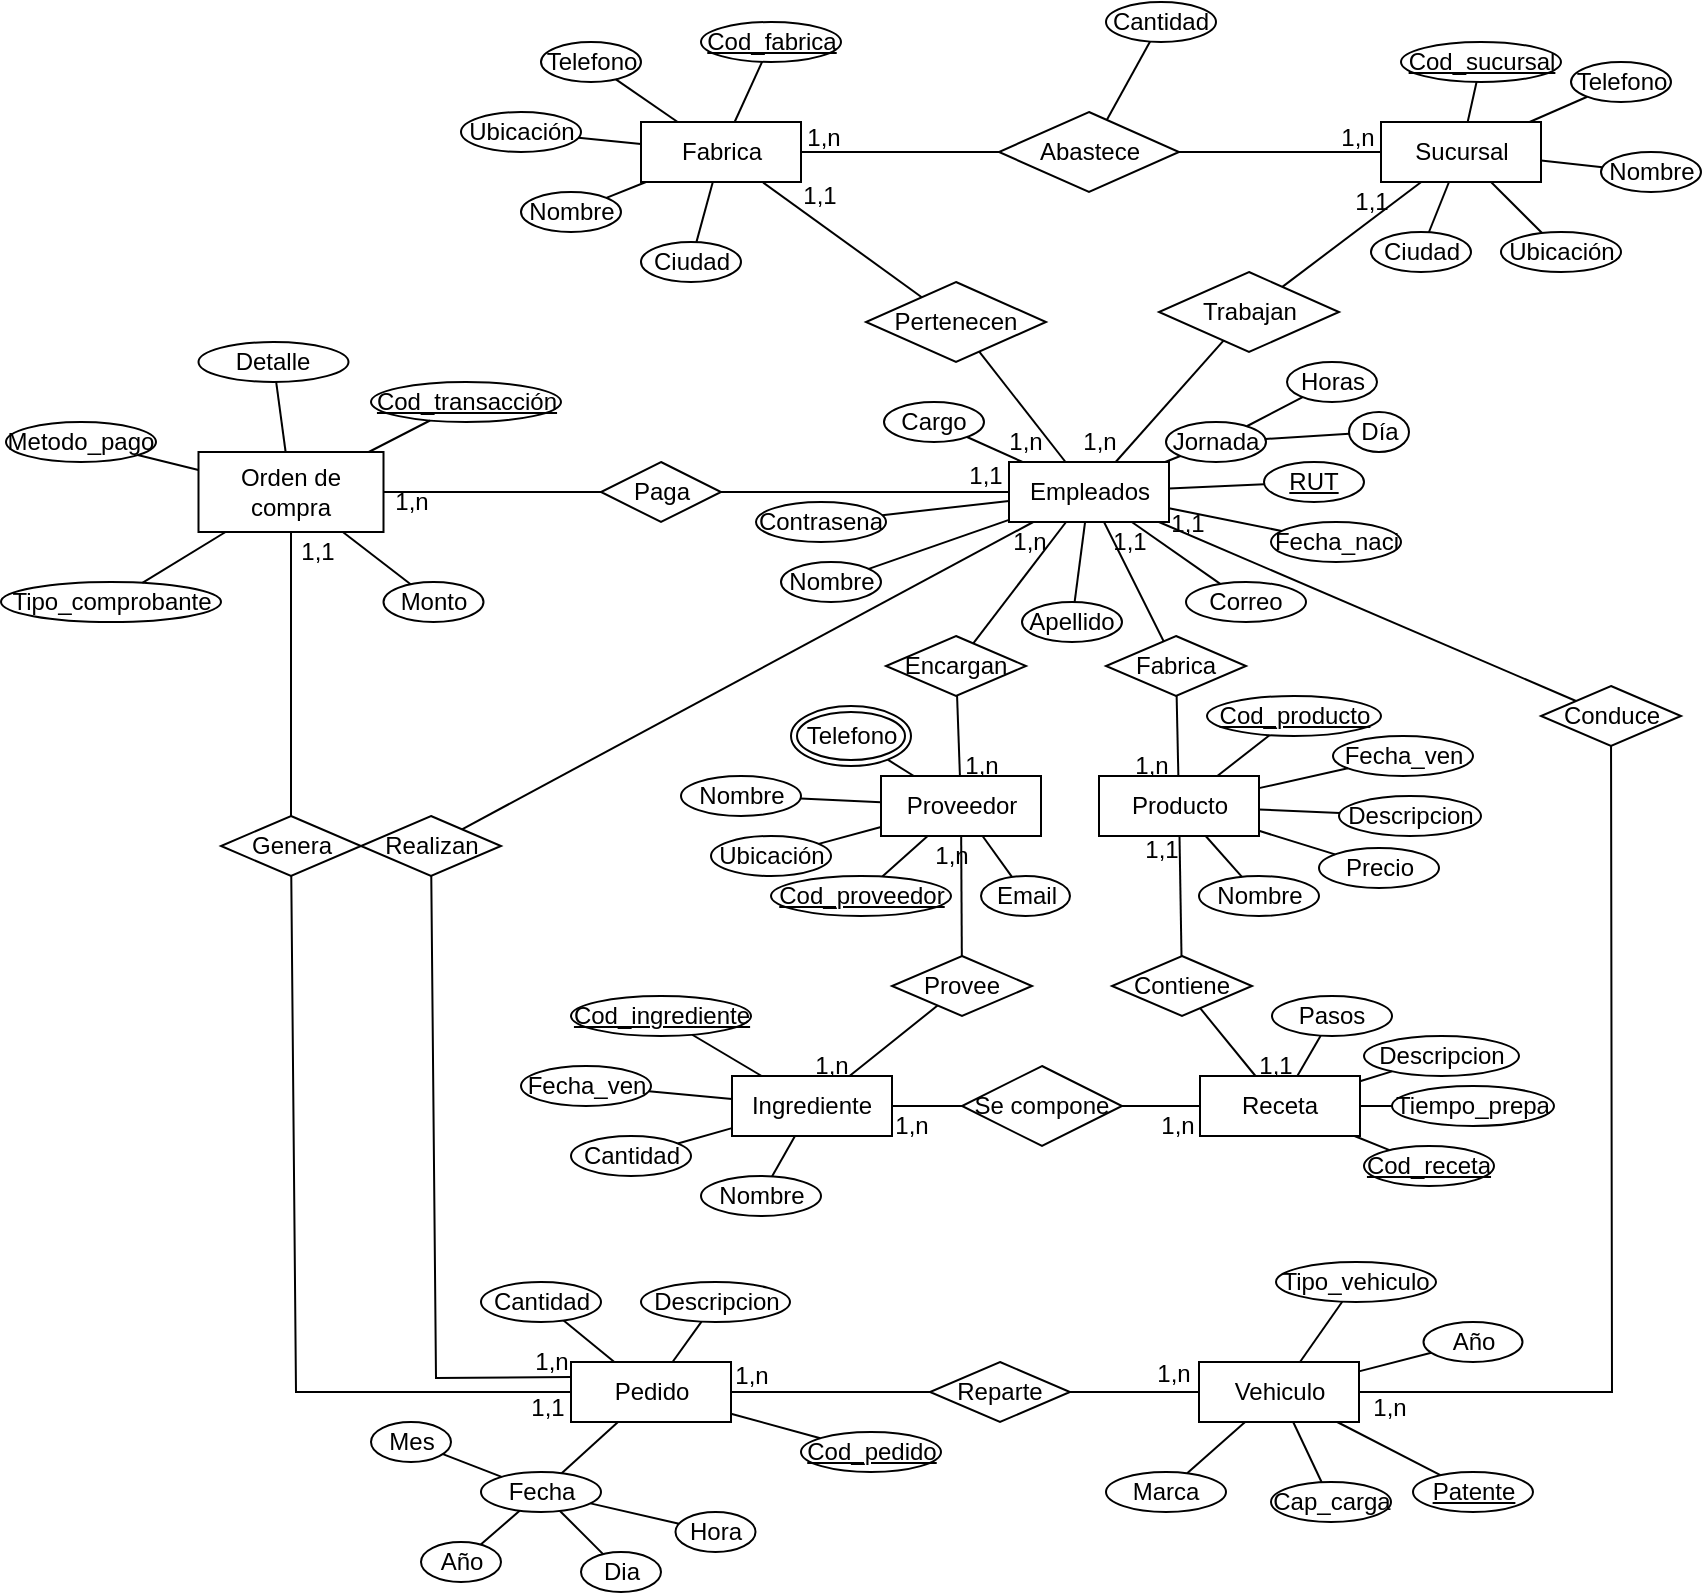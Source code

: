 <mxfile version="21.3.8" type="device">
  <diagram name="Página-1" id="xg-PnJ5UTF3HTIieWov8">
    <mxGraphModel dx="2022" dy="630" grid="1" gridSize="10" guides="1" tooltips="1" connect="1" arrows="1" fold="1" page="1" pageScale="1" pageWidth="827" pageHeight="1169" math="0" shadow="0">
      <root>
        <mxCell id="0" />
        <mxCell id="1" parent="0" />
        <mxCell id="lKZP19kNSciog7X_ONzH-1" value="&lt;font style=&quot;vertical-align: inherit;&quot;&gt;&lt;font style=&quot;vertical-align: inherit;&quot;&gt;Fabrica&lt;/font&gt;&lt;/font&gt;" style="whiteSpace=wrap;html=1;align=center;" parent="1" vertex="1">
          <mxGeometry x="242.5" y="100" width="80" height="30" as="geometry" />
        </mxCell>
        <mxCell id="lKZP19kNSciog7X_ONzH-2" value="&lt;font style=&quot;vertical-align: inherit;&quot;&gt;&lt;font style=&quot;vertical-align: inherit;&quot;&gt;Sucursal&lt;br&gt;&lt;/font&gt;&lt;/font&gt;" style="whiteSpace=wrap;html=1;align=center;" parent="1" vertex="1">
          <mxGeometry x="612.5" y="100" width="80" height="30" as="geometry" />
        </mxCell>
        <mxCell id="lKZP19kNSciog7X_ONzH-3" value="&lt;font style=&quot;vertical-align: inherit;&quot;&gt;&lt;font style=&quot;vertical-align: inherit;&quot;&gt;Abastece&lt;/font&gt;&lt;/font&gt;" style="shape=rhombus;perimeter=rhombusPerimeter;whiteSpace=wrap;html=1;align=center;" parent="1" vertex="1">
          <mxGeometry x="421.5" y="95" width="90" height="40" as="geometry" />
        </mxCell>
        <mxCell id="lKZP19kNSciog7X_ONzH-4" value="&lt;font style=&quot;vertical-align: inherit;&quot;&gt;&lt;font style=&quot;vertical-align: inherit;&quot;&gt;&lt;font style=&quot;vertical-align: inherit;&quot;&gt;&lt;font style=&quot;vertical-align: inherit;&quot;&gt;Pertenecen&lt;/font&gt;&lt;/font&gt;&lt;/font&gt;&lt;/font&gt;" style="shape=rhombus;perimeter=rhombusPerimeter;whiteSpace=wrap;html=1;align=center;" parent="1" vertex="1">
          <mxGeometry x="355" y="180" width="90" height="40" as="geometry" />
        </mxCell>
        <mxCell id="lKZP19kNSciog7X_ONzH-5" value="" style="endArrow=none;html=1;rounded=0;" parent="1" source="lKZP19kNSciog7X_ONzH-3" target="lKZP19kNSciog7X_ONzH-2" edge="1">
          <mxGeometry relative="1" as="geometry">
            <mxPoint x="382.5" y="300" as="sourcePoint" />
            <mxPoint x="542.5" y="300" as="targetPoint" />
          </mxGeometry>
        </mxCell>
        <mxCell id="lKZP19kNSciog7X_ONzH-6" value="" style="endArrow=none;html=1;rounded=0;" parent="1" source="lKZP19kNSciog7X_ONzH-1" target="lKZP19kNSciog7X_ONzH-3" edge="1">
          <mxGeometry relative="1" as="geometry">
            <mxPoint x="382.5" y="300" as="sourcePoint" />
            <mxPoint x="542.5" y="300" as="targetPoint" />
          </mxGeometry>
        </mxCell>
        <mxCell id="lKZP19kNSciog7X_ONzH-7" value="" style="endArrow=none;html=1;rounded=0;" parent="1" source="8s5rAYbvETvUaIN00FbH-7" target="lKZP19kNSciog7X_ONzH-2" edge="1">
          <mxGeometry relative="1" as="geometry">
            <mxPoint x="382.5" y="300" as="sourcePoint" />
            <mxPoint x="542.5" y="300" as="targetPoint" />
          </mxGeometry>
        </mxCell>
        <mxCell id="lKZP19kNSciog7X_ONzH-8" value="" style="endArrow=none;html=1;rounded=0;" parent="1" source="lKZP19kNSciog7X_ONzH-1" target="lKZP19kNSciog7X_ONzH-4" edge="1">
          <mxGeometry relative="1" as="geometry">
            <mxPoint x="382.5" y="300" as="sourcePoint" />
            <mxPoint x="542.5" y="300" as="targetPoint" />
          </mxGeometry>
        </mxCell>
        <mxCell id="lKZP19kNSciog7X_ONzH-10" value="" style="endArrow=none;html=1;rounded=0;" parent="1" source="lKZP19kNSciog7X_ONzH-11" target="lKZP19kNSciog7X_ONzH-4" edge="1">
          <mxGeometry relative="1" as="geometry">
            <mxPoint x="382.5" y="300" as="sourcePoint" />
            <mxPoint x="542.5" y="300" as="targetPoint" />
          </mxGeometry>
        </mxCell>
        <mxCell id="lKZP19kNSciog7X_ONzH-11" value="&lt;font style=&quot;vertical-align: inherit;&quot;&gt;&lt;font style=&quot;vertical-align: inherit;&quot;&gt;&lt;font style=&quot;vertical-align: inherit;&quot;&gt;&lt;font style=&quot;vertical-align: inherit;&quot;&gt;Empleados&lt;/font&gt;&lt;/font&gt;&lt;/font&gt;&lt;/font&gt;" style="whiteSpace=wrap;html=1;align=center;" parent="1" vertex="1">
          <mxGeometry x="426.5" y="270" width="80" height="30" as="geometry" />
        </mxCell>
        <mxCell id="lKZP19kNSciog7X_ONzH-12" value="" style="endArrow=none;html=1;rounded=0;" parent="1" source="lKZP19kNSciog7X_ONzH-11" target="lKZP19kNSciog7X_ONzH-77" edge="1">
          <mxGeometry relative="1" as="geometry">
            <mxPoint x="382.5" y="300" as="sourcePoint" />
            <mxPoint x="466.5" y="325" as="targetPoint" />
          </mxGeometry>
        </mxCell>
        <mxCell id="lKZP19kNSciog7X_ONzH-15" value="&lt;font style=&quot;vertical-align: inherit;&quot;&gt;&lt;font style=&quot;vertical-align: inherit;&quot;&gt;Telefono&lt;/font&gt;&lt;/font&gt;" style="ellipse;whiteSpace=wrap;html=1;align=center;" parent="1" vertex="1">
          <mxGeometry x="192.5" y="60" width="50" height="20" as="geometry" />
        </mxCell>
        <mxCell id="lKZP19kNSciog7X_ONzH-16" value="&lt;font style=&quot;vertical-align: inherit;&quot;&gt;&lt;font style=&quot;vertical-align: inherit;&quot;&gt;&lt;font style=&quot;vertical-align: inherit;&quot;&gt;&lt;font style=&quot;vertical-align: inherit;&quot;&gt;Nombre&lt;/font&gt;&lt;/font&gt;&lt;/font&gt;&lt;/font&gt;" style="ellipse;whiteSpace=wrap;html=1;align=center;" parent="1" vertex="1">
          <mxGeometry x="182.5" y="135" width="50" height="20" as="geometry" />
        </mxCell>
        <mxCell id="lKZP19kNSciog7X_ONzH-17" value="&lt;font style=&quot;vertical-align: inherit;&quot;&gt;&lt;font style=&quot;vertical-align: inherit;&quot;&gt;&lt;font style=&quot;vertical-align: inherit;&quot;&gt;&lt;font style=&quot;vertical-align: inherit;&quot;&gt;Ciudad&lt;/font&gt;&lt;/font&gt;&lt;/font&gt;&lt;/font&gt;" style="ellipse;whiteSpace=wrap;html=1;align=center;" parent="1" vertex="1">
          <mxGeometry x="242.5" y="160" width="50" height="20" as="geometry" />
        </mxCell>
        <mxCell id="lKZP19kNSciog7X_ONzH-18" value="&lt;font style=&quot;vertical-align: inherit;&quot;&gt;&lt;font style=&quot;vertical-align: inherit;&quot;&gt;&lt;font style=&quot;vertical-align: inherit;&quot;&gt;&lt;font style=&quot;vertical-align: inherit;&quot;&gt;Ubicación&lt;/font&gt;&lt;/font&gt;&lt;/font&gt;&lt;/font&gt;" style="ellipse;whiteSpace=wrap;html=1;align=center;" parent="1" vertex="1">
          <mxGeometry x="152.5" y="95" width="60" height="20" as="geometry" />
        </mxCell>
        <mxCell id="lKZP19kNSciog7X_ONzH-19" value="&lt;font style=&quot;vertical-align: inherit;&quot;&gt;&lt;font style=&quot;vertical-align: inherit;&quot;&gt;&lt;font style=&quot;vertical-align: inherit;&quot;&gt;&lt;font style=&quot;vertical-align: inherit;&quot;&gt;&lt;font style=&quot;vertical-align: inherit;&quot;&gt;&lt;font style=&quot;vertical-align: inherit;&quot;&gt;&lt;u&gt;Cod_fabrica&lt;/u&gt;&lt;/font&gt;&lt;/font&gt;&lt;/font&gt;&lt;/font&gt;&lt;/font&gt;&lt;/font&gt;" style="ellipse;whiteSpace=wrap;html=1;align=center;" parent="1" vertex="1">
          <mxGeometry x="272.5" y="50" width="70" height="20" as="geometry" />
        </mxCell>
        <mxCell id="lKZP19kNSciog7X_ONzH-20" value="" style="endArrow=none;html=1;rounded=0;" parent="1" source="lKZP19kNSciog7X_ONzH-19" target="lKZP19kNSciog7X_ONzH-1" edge="1">
          <mxGeometry relative="1" as="geometry">
            <mxPoint x="362.5" y="250" as="sourcePoint" />
            <mxPoint x="522.5" y="250" as="targetPoint" />
          </mxGeometry>
        </mxCell>
        <mxCell id="lKZP19kNSciog7X_ONzH-21" value="" style="endArrow=none;html=1;rounded=0;" parent="1" source="lKZP19kNSciog7X_ONzH-15" target="lKZP19kNSciog7X_ONzH-1" edge="1">
          <mxGeometry relative="1" as="geometry">
            <mxPoint x="362.5" y="250" as="sourcePoint" />
            <mxPoint x="522.5" y="250" as="targetPoint" />
          </mxGeometry>
        </mxCell>
        <mxCell id="lKZP19kNSciog7X_ONzH-22" value="" style="endArrow=none;html=1;rounded=0;" parent="1" source="lKZP19kNSciog7X_ONzH-18" target="lKZP19kNSciog7X_ONzH-1" edge="1">
          <mxGeometry relative="1" as="geometry">
            <mxPoint x="362.5" y="250" as="sourcePoint" />
            <mxPoint x="522.5" y="250" as="targetPoint" />
          </mxGeometry>
        </mxCell>
        <mxCell id="lKZP19kNSciog7X_ONzH-23" value="" style="endArrow=none;html=1;rounded=0;" parent="1" source="lKZP19kNSciog7X_ONzH-16" target="lKZP19kNSciog7X_ONzH-1" edge="1">
          <mxGeometry relative="1" as="geometry">
            <mxPoint x="362.5" y="250" as="sourcePoint" />
            <mxPoint x="522.5" y="250" as="targetPoint" />
          </mxGeometry>
        </mxCell>
        <mxCell id="lKZP19kNSciog7X_ONzH-24" value="" style="endArrow=none;html=1;rounded=0;" parent="1" source="lKZP19kNSciog7X_ONzH-1" target="lKZP19kNSciog7X_ONzH-17" edge="1">
          <mxGeometry relative="1" as="geometry">
            <mxPoint x="362.5" y="250" as="sourcePoint" />
            <mxPoint x="522.5" y="250" as="targetPoint" />
          </mxGeometry>
        </mxCell>
        <mxCell id="lKZP19kNSciog7X_ONzH-25" value="&lt;font style=&quot;vertical-align: inherit;&quot;&gt;&lt;font style=&quot;vertical-align: inherit;&quot;&gt;&lt;font style=&quot;vertical-align: inherit;&quot;&gt;&lt;font style=&quot;vertical-align: inherit;&quot;&gt;&lt;font style=&quot;vertical-align: inherit;&quot;&gt;&lt;font style=&quot;vertical-align: inherit;&quot;&gt;Ciudad&lt;/font&gt;&lt;/font&gt;&lt;/font&gt;&lt;/font&gt;&lt;/font&gt;&lt;/font&gt;" style="ellipse;whiteSpace=wrap;html=1;align=center;" parent="1" vertex="1">
          <mxGeometry x="607.5" y="155" width="50" height="20" as="geometry" />
        </mxCell>
        <mxCell id="lKZP19kNSciog7X_ONzH-26" value="&lt;font style=&quot;vertical-align: inherit;&quot;&gt;&lt;font style=&quot;vertical-align: inherit;&quot;&gt;&lt;font style=&quot;vertical-align: inherit;&quot;&gt;&lt;font style=&quot;vertical-align: inherit;&quot;&gt;&lt;font style=&quot;vertical-align: inherit;&quot;&gt;&lt;font style=&quot;vertical-align: inherit;&quot;&gt;&lt;font style=&quot;vertical-align: inherit;&quot;&gt;&lt;font style=&quot;vertical-align: inherit;&quot;&gt;Ubicación&lt;/font&gt;&lt;/font&gt;&lt;/font&gt;&lt;/font&gt;&lt;/font&gt;&lt;/font&gt;&lt;/font&gt;&lt;/font&gt;" style="ellipse;whiteSpace=wrap;html=1;align=center;" parent="1" vertex="1">
          <mxGeometry x="672.5" y="155" width="60" height="20" as="geometry" />
        </mxCell>
        <mxCell id="lKZP19kNSciog7X_ONzH-27" value="&lt;font style=&quot;vertical-align: inherit;&quot;&gt;&lt;font style=&quot;vertical-align: inherit;&quot;&gt;&lt;font style=&quot;vertical-align: inherit;&quot;&gt;&lt;font style=&quot;vertical-align: inherit;&quot;&gt;&lt;font style=&quot;vertical-align: inherit;&quot;&gt;&lt;font style=&quot;vertical-align: inherit;&quot;&gt;&lt;font style=&quot;vertical-align: inherit;&quot;&gt;&lt;font style=&quot;vertical-align: inherit;&quot;&gt;Nombre&lt;/font&gt;&lt;/font&gt;&lt;/font&gt;&lt;/font&gt;&lt;/font&gt;&lt;/font&gt;&lt;/font&gt;&lt;/font&gt;" style="ellipse;whiteSpace=wrap;html=1;align=center;" parent="1" vertex="1">
          <mxGeometry x="722.5" y="115" width="50" height="20" as="geometry" />
        </mxCell>
        <mxCell id="lKZP19kNSciog7X_ONzH-28" value="&lt;font style=&quot;vertical-align: inherit;&quot;&gt;&lt;font style=&quot;vertical-align: inherit;&quot;&gt;&lt;font style=&quot;vertical-align: inherit;&quot;&gt;&lt;font style=&quot;vertical-align: inherit;&quot;&gt;&lt;font style=&quot;vertical-align: inherit;&quot;&gt;&lt;font style=&quot;vertical-align: inherit;&quot;&gt;&lt;font style=&quot;vertical-align: inherit;&quot;&gt;&lt;font style=&quot;vertical-align: inherit;&quot;&gt;Telefono&lt;/font&gt;&lt;/font&gt;&lt;/font&gt;&lt;/font&gt;&lt;/font&gt;&lt;/font&gt;&lt;/font&gt;&lt;/font&gt;" style="ellipse;whiteSpace=wrap;html=1;align=center;" parent="1" vertex="1">
          <mxGeometry x="707.5" y="70" width="50" height="20" as="geometry" />
        </mxCell>
        <mxCell id="lKZP19kNSciog7X_ONzH-29" value="&lt;font style=&quot;vertical-align: inherit;&quot;&gt;&lt;font style=&quot;vertical-align: inherit;&quot;&gt;&lt;font style=&quot;vertical-align: inherit;&quot;&gt;&lt;font style=&quot;vertical-align: inherit;&quot;&gt;&lt;font style=&quot;vertical-align: inherit;&quot;&gt;&lt;font style=&quot;vertical-align: inherit;&quot;&gt;&lt;font style=&quot;vertical-align: inherit;&quot;&gt;&lt;font style=&quot;vertical-align: inherit;&quot;&gt;&lt;u&gt;Cod_sucursal&lt;/u&gt;&lt;/font&gt;&lt;/font&gt;&lt;/font&gt;&lt;/font&gt;&lt;/font&gt;&lt;/font&gt;&lt;/font&gt;&lt;/font&gt;" style="ellipse;whiteSpace=wrap;html=1;align=center;" parent="1" vertex="1">
          <mxGeometry x="622.5" y="60" width="80" height="20" as="geometry" />
        </mxCell>
        <mxCell id="lKZP19kNSciog7X_ONzH-30" value="" style="endArrow=none;html=1;rounded=0;" parent="1" source="lKZP19kNSciog7X_ONzH-25" target="lKZP19kNSciog7X_ONzH-2" edge="1">
          <mxGeometry relative="1" as="geometry">
            <mxPoint x="662.5" y="150" as="sourcePoint" />
            <mxPoint x="522.5" y="250" as="targetPoint" />
          </mxGeometry>
        </mxCell>
        <mxCell id="lKZP19kNSciog7X_ONzH-31" value="" style="endArrow=none;html=1;rounded=0;" parent="1" source="lKZP19kNSciog7X_ONzH-26" target="lKZP19kNSciog7X_ONzH-2" edge="1">
          <mxGeometry relative="1" as="geometry">
            <mxPoint x="362.5" y="250" as="sourcePoint" />
            <mxPoint x="522.5" y="250" as="targetPoint" />
          </mxGeometry>
        </mxCell>
        <mxCell id="lKZP19kNSciog7X_ONzH-32" value="" style="endArrow=none;html=1;rounded=0;" parent="1" source="lKZP19kNSciog7X_ONzH-27" target="lKZP19kNSciog7X_ONzH-2" edge="1">
          <mxGeometry relative="1" as="geometry">
            <mxPoint x="362.5" y="250" as="sourcePoint" />
            <mxPoint x="522.5" y="250" as="targetPoint" />
          </mxGeometry>
        </mxCell>
        <mxCell id="lKZP19kNSciog7X_ONzH-33" value="" style="endArrow=none;html=1;rounded=0;" parent="1" source="lKZP19kNSciog7X_ONzH-2" target="lKZP19kNSciog7X_ONzH-28" edge="1">
          <mxGeometry relative="1" as="geometry">
            <mxPoint x="362.5" y="250" as="sourcePoint" />
            <mxPoint x="522.5" y="250" as="targetPoint" />
          </mxGeometry>
        </mxCell>
        <mxCell id="lKZP19kNSciog7X_ONzH-34" value="" style="endArrow=none;html=1;rounded=0;" parent="1" source="lKZP19kNSciog7X_ONzH-2" target="lKZP19kNSciog7X_ONzH-29" edge="1">
          <mxGeometry relative="1" as="geometry">
            <mxPoint x="362.5" y="250" as="sourcePoint" />
            <mxPoint x="522.5" y="250" as="targetPoint" />
          </mxGeometry>
        </mxCell>
        <mxCell id="lKZP19kNSciog7X_ONzH-35" value="&lt;font style=&quot;vertical-align: inherit;&quot;&gt;&lt;font style=&quot;vertical-align: inherit;&quot;&gt;&lt;font style=&quot;vertical-align: inherit;&quot;&gt;&lt;font style=&quot;vertical-align: inherit;&quot;&gt;&lt;font style=&quot;vertical-align: inherit;&quot;&gt;&lt;font style=&quot;vertical-align: inherit;&quot;&gt;Nombre&lt;/font&gt;&lt;/font&gt;&lt;/font&gt;&lt;/font&gt;&lt;/font&gt;&lt;/font&gt;" style="ellipse;whiteSpace=wrap;html=1;align=center;" parent="1" vertex="1">
          <mxGeometry x="312.5" y="320" width="50" height="20" as="geometry" />
        </mxCell>
        <mxCell id="lKZP19kNSciog7X_ONzH-36" value="&lt;font style=&quot;vertical-align: inherit;&quot;&gt;&lt;font style=&quot;vertical-align: inherit;&quot;&gt;&lt;font style=&quot;vertical-align: inherit;&quot;&gt;&lt;font style=&quot;vertical-align: inherit;&quot;&gt;&lt;font style=&quot;vertical-align: inherit;&quot;&gt;&lt;font style=&quot;vertical-align: inherit;&quot;&gt;Apellido&lt;/font&gt;&lt;/font&gt;&lt;/font&gt;&lt;/font&gt;&lt;/font&gt;&lt;/font&gt;" style="ellipse;whiteSpace=wrap;html=1;align=center;" parent="1" vertex="1">
          <mxGeometry x="433" y="340" width="50" height="20" as="geometry" />
        </mxCell>
        <mxCell id="lKZP19kNSciog7X_ONzH-37" value="&lt;font style=&quot;vertical-align: inherit;&quot;&gt;&lt;font style=&quot;vertical-align: inherit;&quot;&gt;&lt;font style=&quot;vertical-align: inherit;&quot;&gt;&lt;font style=&quot;vertical-align: inherit;&quot;&gt;&lt;font style=&quot;vertical-align: inherit;&quot;&gt;&lt;font style=&quot;vertical-align: inherit;&quot;&gt;Cargo&lt;/font&gt;&lt;/font&gt;&lt;/font&gt;&lt;/font&gt;&lt;/font&gt;&lt;/font&gt;" style="ellipse;whiteSpace=wrap;html=1;align=center;" parent="1" vertex="1">
          <mxGeometry x="364" y="240" width="50" height="20" as="geometry" />
        </mxCell>
        <mxCell id="lKZP19kNSciog7X_ONzH-38" value="&lt;font style=&quot;vertical-align: inherit;&quot;&gt;&lt;font style=&quot;vertical-align: inherit;&quot;&gt;&lt;font style=&quot;vertical-align: inherit;&quot;&gt;&lt;font style=&quot;vertical-align: inherit;&quot;&gt;&lt;font style=&quot;vertical-align: inherit;&quot;&gt;&lt;font style=&quot;vertical-align: inherit;&quot;&gt;Jornada&lt;/font&gt;&lt;/font&gt;&lt;/font&gt;&lt;/font&gt;&lt;/font&gt;&lt;/font&gt;" style="ellipse;whiteSpace=wrap;html=1;align=center;" parent="1" vertex="1">
          <mxGeometry x="505" y="250" width="50" height="20" as="geometry" />
        </mxCell>
        <mxCell id="lKZP19kNSciog7X_ONzH-39" value="&lt;font style=&quot;vertical-align: inherit;&quot;&gt;&lt;font style=&quot;vertical-align: inherit;&quot;&gt;&lt;font style=&quot;vertical-align: inherit;&quot;&gt;&lt;font style=&quot;vertical-align: inherit;&quot;&gt;&lt;font style=&quot;vertical-align: inherit;&quot;&gt;&lt;font style=&quot;vertical-align: inherit;&quot;&gt;Fecha_naci&lt;/font&gt;&lt;/font&gt;&lt;/font&gt;&lt;/font&gt;&lt;/font&gt;&lt;/font&gt;" style="ellipse;whiteSpace=wrap;html=1;align=center;" parent="1" vertex="1">
          <mxGeometry x="557.5" y="300" width="65" height="20" as="geometry" />
        </mxCell>
        <mxCell id="lKZP19kNSciog7X_ONzH-40" value="&lt;font style=&quot;vertical-align: inherit;&quot;&gt;&lt;font style=&quot;vertical-align: inherit;&quot;&gt;&lt;font style=&quot;vertical-align: inherit;&quot;&gt;&lt;font style=&quot;vertical-align: inherit;&quot;&gt;&lt;font style=&quot;vertical-align: inherit;&quot;&gt;&lt;font style=&quot;vertical-align: inherit;&quot;&gt;&lt;u&gt;RUT&lt;/u&gt;&lt;/font&gt;&lt;/font&gt;&lt;/font&gt;&lt;/font&gt;&lt;/font&gt;&lt;/font&gt;" style="ellipse;whiteSpace=wrap;html=1;align=center;" parent="1" vertex="1">
          <mxGeometry x="554" y="270" width="50" height="20" as="geometry" />
        </mxCell>
        <mxCell id="lKZP19kNSciog7X_ONzH-41" value="&lt;font style=&quot;vertical-align: inherit;&quot;&gt;&lt;font style=&quot;vertical-align: inherit;&quot;&gt;&lt;font style=&quot;vertical-align: inherit;&quot;&gt;&lt;font style=&quot;vertical-align: inherit;&quot;&gt;&lt;font style=&quot;vertical-align: inherit;&quot;&gt;&lt;font style=&quot;vertical-align: inherit;&quot;&gt;Horas&lt;/font&gt;&lt;/font&gt;&lt;/font&gt;&lt;/font&gt;&lt;/font&gt;&lt;/font&gt;" style="ellipse;whiteSpace=wrap;html=1;align=center;" parent="1" vertex="1">
          <mxGeometry x="565.5" y="220" width="45" height="20" as="geometry" />
        </mxCell>
        <mxCell id="lKZP19kNSciog7X_ONzH-42" value="&lt;font style=&quot;vertical-align: inherit;&quot;&gt;&lt;font style=&quot;vertical-align: inherit;&quot;&gt;&lt;font style=&quot;vertical-align: inherit;&quot;&gt;&lt;font style=&quot;vertical-align: inherit;&quot;&gt;&lt;font style=&quot;vertical-align: inherit;&quot;&gt;&lt;font style=&quot;vertical-align: inherit;&quot;&gt;Día&lt;/font&gt;&lt;/font&gt;&lt;/font&gt;&lt;/font&gt;&lt;/font&gt;&lt;/font&gt;" style="ellipse;whiteSpace=wrap;html=1;align=center;" parent="1" vertex="1">
          <mxGeometry x="596.5" y="245" width="30" height="20" as="geometry" />
        </mxCell>
        <mxCell id="lKZP19kNSciog7X_ONzH-43" value="" style="endArrow=none;html=1;rounded=0;" parent="1" source="lKZP19kNSciog7X_ONzH-35" target="lKZP19kNSciog7X_ONzH-11" edge="1">
          <mxGeometry relative="1" as="geometry">
            <mxPoint x="362.5" y="320" as="sourcePoint" />
            <mxPoint x="522.5" y="320" as="targetPoint" />
          </mxGeometry>
        </mxCell>
        <mxCell id="lKZP19kNSciog7X_ONzH-44" value="" style="endArrow=none;html=1;rounded=0;" parent="1" source="lKZP19kNSciog7X_ONzH-11" target="lKZP19kNSciog7X_ONzH-36" edge="1">
          <mxGeometry relative="1" as="geometry">
            <mxPoint x="362.5" y="320" as="sourcePoint" />
            <mxPoint x="522.5" y="320" as="targetPoint" />
          </mxGeometry>
        </mxCell>
        <mxCell id="lKZP19kNSciog7X_ONzH-45" value="" style="endArrow=none;html=1;rounded=0;" parent="1" source="lKZP19kNSciog7X_ONzH-11" target="lKZP19kNSciog7X_ONzH-39" edge="1">
          <mxGeometry relative="1" as="geometry">
            <mxPoint x="362.5" y="320" as="sourcePoint" />
            <mxPoint x="522.5" y="320" as="targetPoint" />
          </mxGeometry>
        </mxCell>
        <mxCell id="lKZP19kNSciog7X_ONzH-46" value="" style="endArrow=none;html=1;rounded=0;" parent="1" source="lKZP19kNSciog7X_ONzH-37" target="lKZP19kNSciog7X_ONzH-11" edge="1">
          <mxGeometry relative="1" as="geometry">
            <mxPoint x="362.5" y="320" as="sourcePoint" />
            <mxPoint x="522.5" y="320" as="targetPoint" />
          </mxGeometry>
        </mxCell>
        <mxCell id="lKZP19kNSciog7X_ONzH-47" value="" style="endArrow=none;html=1;rounded=0;" parent="1" source="lKZP19kNSciog7X_ONzH-11" target="lKZP19kNSciog7X_ONzH-40" edge="1">
          <mxGeometry relative="1" as="geometry">
            <mxPoint x="362.5" y="320" as="sourcePoint" />
            <mxPoint x="522.5" y="320" as="targetPoint" />
          </mxGeometry>
        </mxCell>
        <mxCell id="lKZP19kNSciog7X_ONzH-48" value="" style="endArrow=none;html=1;rounded=0;" parent="1" source="lKZP19kNSciog7X_ONzH-11" target="lKZP19kNSciog7X_ONzH-38" edge="1">
          <mxGeometry relative="1" as="geometry">
            <mxPoint x="362.5" y="320" as="sourcePoint" />
            <mxPoint x="522.5" y="320" as="targetPoint" />
          </mxGeometry>
        </mxCell>
        <mxCell id="lKZP19kNSciog7X_ONzH-49" value="" style="endArrow=none;html=1;rounded=0;" parent="1" source="lKZP19kNSciog7X_ONzH-38" target="lKZP19kNSciog7X_ONzH-41" edge="1">
          <mxGeometry relative="1" as="geometry">
            <mxPoint x="362.5" y="320" as="sourcePoint" />
            <mxPoint x="522.5" y="320" as="targetPoint" />
          </mxGeometry>
        </mxCell>
        <mxCell id="lKZP19kNSciog7X_ONzH-50" value="" style="endArrow=none;html=1;rounded=0;" parent="1" source="lKZP19kNSciog7X_ONzH-38" target="lKZP19kNSciog7X_ONzH-42" edge="1">
          <mxGeometry relative="1" as="geometry">
            <mxPoint x="362.5" y="320" as="sourcePoint" />
            <mxPoint x="522.5" y="320" as="targetPoint" />
          </mxGeometry>
        </mxCell>
        <mxCell id="lKZP19kNSciog7X_ONzH-51" value="Correo" style="ellipse;whiteSpace=wrap;html=1;align=center;" parent="1" vertex="1">
          <mxGeometry x="515" y="330" width="60" height="20" as="geometry" />
        </mxCell>
        <mxCell id="lKZP19kNSciog7X_ONzH-52" value="" style="endArrow=none;html=1;rounded=0;" parent="1" source="lKZP19kNSciog7X_ONzH-51" target="lKZP19kNSciog7X_ONzH-11" edge="1">
          <mxGeometry relative="1" as="geometry">
            <mxPoint x="442.5" y="370" as="sourcePoint" />
            <mxPoint x="602.5" y="370" as="targetPoint" />
          </mxGeometry>
        </mxCell>
        <mxCell id="lKZP19kNSciog7X_ONzH-53" value="Paga" style="shape=rhombus;perimeter=rhombusPerimeter;whiteSpace=wrap;html=1;align=center;" parent="1" vertex="1">
          <mxGeometry x="222.5" y="270" width="60" height="30" as="geometry" />
        </mxCell>
        <mxCell id="lKZP19kNSciog7X_ONzH-54" value="" style="endArrow=none;html=1;rounded=0;" parent="1" source="lKZP19kNSciog7X_ONzH-53" target="lKZP19kNSciog7X_ONzH-11" edge="1">
          <mxGeometry relative="1" as="geometry">
            <mxPoint x="242.5" y="360" as="sourcePoint" />
            <mxPoint x="402.5" y="360" as="targetPoint" />
          </mxGeometry>
        </mxCell>
        <mxCell id="lKZP19kNSciog7X_ONzH-55" value="" style="endArrow=none;html=1;rounded=0;" parent="1" source="lKZP19kNSciog7X_ONzH-67" target="lKZP19kNSciog7X_ONzH-53" edge="1">
          <mxGeometry relative="1" as="geometry">
            <mxPoint x="147.5" y="240.714" as="sourcePoint" />
            <mxPoint x="402.5" y="360" as="targetPoint" />
          </mxGeometry>
        </mxCell>
        <mxCell id="lKZP19kNSciog7X_ONzH-56" value="&lt;font style=&quot;vertical-align: inherit;&quot;&gt;&lt;font style=&quot;vertical-align: inherit;&quot;&gt;&lt;font style=&quot;vertical-align: inherit;&quot;&gt;&lt;font style=&quot;vertical-align: inherit;&quot;&gt;&lt;font style=&quot;vertical-align: inherit;&quot;&gt;&lt;font style=&quot;vertical-align: inherit;&quot;&gt;Monto&lt;/font&gt;&lt;/font&gt;&lt;/font&gt;&lt;/font&gt;&lt;/font&gt;&lt;/font&gt;" style="ellipse;whiteSpace=wrap;html=1;align=center;" parent="1" vertex="1">
          <mxGeometry x="113.75" y="330" width="50" height="20" as="geometry" />
        </mxCell>
        <mxCell id="lKZP19kNSciog7X_ONzH-57" value="&lt;font style=&quot;vertical-align: inherit;&quot;&gt;&lt;font style=&quot;vertical-align: inherit;&quot;&gt;&lt;font style=&quot;vertical-align: inherit;&quot;&gt;&lt;font style=&quot;vertical-align: inherit;&quot;&gt;&lt;font style=&quot;vertical-align: inherit;&quot;&gt;&lt;font style=&quot;vertical-align: inherit;&quot;&gt;Metodo_pago&lt;/font&gt;&lt;/font&gt;&lt;/font&gt;&lt;/font&gt;&lt;/font&gt;&lt;/font&gt;" style="ellipse;whiteSpace=wrap;html=1;align=center;" parent="1" vertex="1">
          <mxGeometry x="-75" y="250" width="75" height="20" as="geometry" />
        </mxCell>
        <mxCell id="lKZP19kNSciog7X_ONzH-60" value="&lt;font style=&quot;vertical-align: inherit;&quot;&gt;&lt;font style=&quot;vertical-align: inherit;&quot;&gt;&lt;font style=&quot;vertical-align: inherit;&quot;&gt;&lt;font style=&quot;vertical-align: inherit;&quot;&gt;&lt;font style=&quot;vertical-align: inherit;&quot;&gt;&lt;font style=&quot;vertical-align: inherit;&quot;&gt;&lt;u&gt;Cod_transacción&lt;/u&gt;&lt;/font&gt;&lt;/font&gt;&lt;/font&gt;&lt;/font&gt;&lt;/font&gt;&lt;/font&gt;" style="ellipse;whiteSpace=wrap;html=1;align=center;" parent="1" vertex="1">
          <mxGeometry x="107.5" y="230" width="95" height="20" as="geometry" />
        </mxCell>
        <mxCell id="lKZP19kNSciog7X_ONzH-61" value="" style="endArrow=none;html=1;rounded=0;" parent="1" source="lKZP19kNSciog7X_ONzH-67" target="lKZP19kNSciog7X_ONzH-60" edge="1">
          <mxGeometry relative="1" as="geometry">
            <mxPoint x="-158.091" y="466" as="sourcePoint" />
            <mxPoint x="92.5" y="516" as="targetPoint" />
          </mxGeometry>
        </mxCell>
        <mxCell id="lKZP19kNSciog7X_ONzH-64" value="" style="endArrow=none;html=1;rounded=0;" parent="1" source="lKZP19kNSciog7X_ONzH-57" target="lKZP19kNSciog7X_ONzH-67" edge="1">
          <mxGeometry relative="1" as="geometry">
            <mxPoint x="-67.5" y="516" as="sourcePoint" />
            <mxPoint x="-199.167" y="436" as="targetPoint" />
          </mxGeometry>
        </mxCell>
        <mxCell id="lKZP19kNSciog7X_ONzH-65" value="" style="endArrow=none;html=1;rounded=0;" parent="1" source="lKZP19kNSciog7X_ONzH-56" target="lKZP19kNSciog7X_ONzH-67" edge="1">
          <mxGeometry relative="1" as="geometry">
            <mxPoint x="-67.5" y="516" as="sourcePoint" />
            <mxPoint x="-171.346" y="436" as="targetPoint" />
          </mxGeometry>
        </mxCell>
        <mxCell id="lKZP19kNSciog7X_ONzH-67" value="&lt;font style=&quot;vertical-align: inherit;&quot;&gt;&lt;font style=&quot;vertical-align: inherit;&quot;&gt;Orden de compra&lt;/font&gt;&lt;/font&gt;" style="whiteSpace=wrap;html=1;align=center;" parent="1" vertex="1">
          <mxGeometry x="21.25" y="265" width="92.5" height="40" as="geometry" />
        </mxCell>
        <mxCell id="lKZP19kNSciog7X_ONzH-76" value="&lt;font style=&quot;vertical-align: inherit;&quot;&gt;&lt;font style=&quot;vertical-align: inherit;&quot;&gt;&lt;font style=&quot;vertical-align: inherit;&quot;&gt;&lt;font style=&quot;vertical-align: inherit;&quot;&gt;&lt;font style=&quot;vertical-align: inherit;&quot;&gt;&lt;font style=&quot;vertical-align: inherit;&quot;&gt;Encargan&lt;/font&gt;&lt;/font&gt;&lt;/font&gt;&lt;/font&gt;&lt;/font&gt;&lt;/font&gt;" style="shape=rhombus;perimeter=rhombusPerimeter;whiteSpace=wrap;html=1;align=center;" parent="1" vertex="1">
          <mxGeometry x="365" y="357" width="70" height="30" as="geometry" />
        </mxCell>
        <mxCell id="lKZP19kNSciog7X_ONzH-77" value="&lt;font style=&quot;vertical-align: inherit;&quot;&gt;&lt;font style=&quot;vertical-align: inherit;&quot;&gt;&lt;font style=&quot;vertical-align: inherit;&quot;&gt;&lt;font style=&quot;vertical-align: inherit;&quot;&gt;&lt;font style=&quot;vertical-align: inherit;&quot;&gt;&lt;font style=&quot;vertical-align: inherit;&quot;&gt;Realizan&lt;/font&gt;&lt;/font&gt;&lt;/font&gt;&lt;/font&gt;&lt;/font&gt;&lt;/font&gt;" style="shape=rhombus;perimeter=rhombusPerimeter;whiteSpace=wrap;html=1;align=center;" parent="1" vertex="1">
          <mxGeometry x="102.5" y="447" width="70" height="30" as="geometry" />
        </mxCell>
        <mxCell id="lKZP19kNSciog7X_ONzH-78" value="&lt;font style=&quot;vertical-align: inherit;&quot;&gt;&lt;font style=&quot;vertical-align: inherit;&quot;&gt;&lt;font style=&quot;vertical-align: inherit;&quot;&gt;&lt;font style=&quot;vertical-align: inherit;&quot;&gt;&lt;font style=&quot;vertical-align: inherit;&quot;&gt;&lt;font style=&quot;vertical-align: inherit;&quot;&gt;&lt;font style=&quot;vertical-align: inherit;&quot;&gt;&lt;font style=&quot;vertical-align: inherit;&quot;&gt;Fabrica&lt;/font&gt;&lt;/font&gt;&lt;/font&gt;&lt;/font&gt;&lt;/font&gt;&lt;/font&gt;&lt;/font&gt;&lt;/font&gt;" style="shape=rhombus;perimeter=rhombusPerimeter;whiteSpace=wrap;html=1;align=center;" parent="1" vertex="1">
          <mxGeometry x="475" y="357" width="70" height="30" as="geometry" />
        </mxCell>
        <mxCell id="lKZP19kNSciog7X_ONzH-79" value="&lt;font style=&quot;vertical-align: inherit;&quot;&gt;&lt;font style=&quot;vertical-align: inherit;&quot;&gt;&lt;font style=&quot;vertical-align: inherit;&quot;&gt;&lt;font style=&quot;vertical-align: inherit;&quot;&gt;&lt;font style=&quot;vertical-align: inherit;&quot;&gt;&lt;font style=&quot;vertical-align: inherit;&quot;&gt;&lt;font style=&quot;vertical-align: inherit;&quot;&gt;&lt;font style=&quot;vertical-align: inherit;&quot;&gt;Conduce&lt;/font&gt;&lt;/font&gt;&lt;/font&gt;&lt;/font&gt;&lt;/font&gt;&lt;/font&gt;&lt;/font&gt;&lt;/font&gt;" style="shape=rhombus;perimeter=rhombusPerimeter;whiteSpace=wrap;html=1;align=center;" parent="1" vertex="1">
          <mxGeometry x="692.5" y="382" width="70" height="30" as="geometry" />
        </mxCell>
        <mxCell id="lKZP19kNSciog7X_ONzH-80" value="&lt;font style=&quot;vertical-align: inherit;&quot;&gt;&lt;font style=&quot;vertical-align: inherit;&quot;&gt;&lt;font style=&quot;vertical-align: inherit;&quot;&gt;&lt;font style=&quot;vertical-align: inherit;&quot;&gt;&lt;font style=&quot;vertical-align: inherit;&quot;&gt;&lt;font style=&quot;vertical-align: inherit;&quot;&gt;&lt;font style=&quot;vertical-align: inherit;&quot;&gt;&lt;font style=&quot;vertical-align: inherit;&quot;&gt;Producto&lt;/font&gt;&lt;/font&gt;&lt;/font&gt;&lt;/font&gt;&lt;/font&gt;&lt;/font&gt;&lt;/font&gt;&lt;/font&gt;" style="whiteSpace=wrap;html=1;align=center;" parent="1" vertex="1">
          <mxGeometry x="471.5" y="427" width="80" height="30" as="geometry" />
        </mxCell>
        <mxCell id="lKZP19kNSciog7X_ONzH-81" value="&lt;font style=&quot;vertical-align: inherit;&quot;&gt;&lt;font style=&quot;vertical-align: inherit;&quot;&gt;&lt;font style=&quot;vertical-align: inherit;&quot;&gt;&lt;font style=&quot;vertical-align: inherit;&quot;&gt;&lt;font style=&quot;vertical-align: inherit;&quot;&gt;&lt;font style=&quot;vertical-align: inherit;&quot;&gt;&lt;font style=&quot;vertical-align: inherit;&quot;&gt;&lt;font style=&quot;vertical-align: inherit;&quot;&gt;Proveedor&lt;/font&gt;&lt;/font&gt;&lt;/font&gt;&lt;/font&gt;&lt;/font&gt;&lt;/font&gt;&lt;/font&gt;&lt;/font&gt;" style="whiteSpace=wrap;html=1;align=center;" parent="1" vertex="1">
          <mxGeometry x="362.5" y="427" width="80" height="30" as="geometry" />
        </mxCell>
        <mxCell id="lKZP19kNSciog7X_ONzH-82" value="&lt;font style=&quot;vertical-align: inherit;&quot;&gt;&lt;font style=&quot;vertical-align: inherit;&quot;&gt;&lt;font style=&quot;vertical-align: inherit;&quot;&gt;&lt;font style=&quot;vertical-align: inherit;&quot;&gt;&lt;font style=&quot;vertical-align: inherit;&quot;&gt;&lt;font style=&quot;vertical-align: inherit;&quot;&gt;&lt;font style=&quot;vertical-align: inherit;&quot;&gt;&lt;font style=&quot;vertical-align: inherit;&quot;&gt;Pedido&lt;/font&gt;&lt;/font&gt;&lt;/font&gt;&lt;/font&gt;&lt;/font&gt;&lt;/font&gt;&lt;/font&gt;&lt;/font&gt;" style="whiteSpace=wrap;html=1;align=center;" parent="1" vertex="1">
          <mxGeometry x="207.5" y="720" width="80" height="30" as="geometry" />
        </mxCell>
        <mxCell id="lKZP19kNSciog7X_ONzH-83" value="&lt;font style=&quot;vertical-align: inherit;&quot;&gt;&lt;font style=&quot;vertical-align: inherit;&quot;&gt;&lt;font style=&quot;vertical-align: inherit;&quot;&gt;&lt;font style=&quot;vertical-align: inherit;&quot;&gt;&lt;font style=&quot;vertical-align: inherit;&quot;&gt;&lt;font style=&quot;vertical-align: inherit;&quot;&gt;&lt;font style=&quot;vertical-align: inherit;&quot;&gt;&lt;font style=&quot;vertical-align: inherit;&quot;&gt;&lt;font style=&quot;vertical-align: inherit;&quot;&gt;&lt;font style=&quot;vertical-align: inherit;&quot;&gt;Receta&lt;/font&gt;&lt;/font&gt;&lt;/font&gt;&lt;/font&gt;&lt;/font&gt;&lt;/font&gt;&lt;/font&gt;&lt;/font&gt;&lt;/font&gt;&lt;/font&gt;" style="whiteSpace=wrap;html=1;align=center;" parent="1" vertex="1">
          <mxGeometry x="522" y="577" width="80" height="30" as="geometry" />
        </mxCell>
        <mxCell id="lKZP19kNSciog7X_ONzH-84" value="&lt;font style=&quot;vertical-align: inherit;&quot;&gt;&lt;font style=&quot;vertical-align: inherit;&quot;&gt;&lt;font style=&quot;vertical-align: inherit;&quot;&gt;&lt;font style=&quot;vertical-align: inherit;&quot;&gt;&lt;font style=&quot;vertical-align: inherit;&quot;&gt;&lt;font style=&quot;vertical-align: inherit;&quot;&gt;&lt;font style=&quot;vertical-align: inherit;&quot;&gt;&lt;font style=&quot;vertical-align: inherit;&quot;&gt;&lt;font style=&quot;vertical-align: inherit;&quot;&gt;&lt;font style=&quot;vertical-align: inherit;&quot;&gt;Contiene&lt;/font&gt;&lt;/font&gt;&lt;/font&gt;&lt;/font&gt;&lt;/font&gt;&lt;/font&gt;&lt;/font&gt;&lt;/font&gt;&lt;/font&gt;&lt;/font&gt;" style="shape=rhombus;perimeter=rhombusPerimeter;whiteSpace=wrap;html=1;align=center;" parent="1" vertex="1">
          <mxGeometry x="478" y="517" width="70" height="30" as="geometry" />
        </mxCell>
        <mxCell id="lKZP19kNSciog7X_ONzH-85" value="" style="endArrow=none;html=1;rounded=0;" parent="1" source="lKZP19kNSciog7X_ONzH-78" target="lKZP19kNSciog7X_ONzH-80" edge="1">
          <mxGeometry relative="1" as="geometry">
            <mxPoint x="480" y="397" as="sourcePoint" />
            <mxPoint x="640" y="397" as="targetPoint" />
          </mxGeometry>
        </mxCell>
        <mxCell id="lKZP19kNSciog7X_ONzH-86" value="" style="endArrow=none;html=1;rounded=0;" parent="1" source="lKZP19kNSciog7X_ONzH-76" target="lKZP19kNSciog7X_ONzH-81" edge="1">
          <mxGeometry relative="1" as="geometry">
            <mxPoint x="480" y="397" as="sourcePoint" />
            <mxPoint x="640" y="397" as="targetPoint" />
          </mxGeometry>
        </mxCell>
        <mxCell id="lKZP19kNSciog7X_ONzH-87" value="" style="endArrow=none;html=1;rounded=0;entryX=0;entryY=0.25;entryDx=0;entryDy=0;" parent="1" source="lKZP19kNSciog7X_ONzH-77" target="lKZP19kNSciog7X_ONzH-82" edge="1">
          <mxGeometry relative="1" as="geometry">
            <mxPoint x="372.5" y="430" as="sourcePoint" />
            <mxPoint x="532.5" y="430" as="targetPoint" />
            <Array as="points">
              <mxPoint x="140" y="728" />
            </Array>
          </mxGeometry>
        </mxCell>
        <mxCell id="lKZP19kNSciog7X_ONzH-88" value="" style="endArrow=none;html=1;rounded=0;" parent="1" source="lKZP19kNSciog7X_ONzH-80" target="lKZP19kNSciog7X_ONzH-84" edge="1">
          <mxGeometry relative="1" as="geometry">
            <mxPoint x="482.5" y="287" as="sourcePoint" />
            <mxPoint x="642.5" y="287" as="targetPoint" />
          </mxGeometry>
        </mxCell>
        <mxCell id="lKZP19kNSciog7X_ONzH-89" value="" style="endArrow=none;html=1;rounded=0;" parent="1" source="lKZP19kNSciog7X_ONzH-83" target="lKZP19kNSciog7X_ONzH-84" edge="1">
          <mxGeometry relative="1" as="geometry">
            <mxPoint x="483" y="427" as="sourcePoint" />
            <mxPoint x="643" y="427" as="targetPoint" />
          </mxGeometry>
        </mxCell>
        <mxCell id="lKZP19kNSciog7X_ONzH-90" value="&lt;font style=&quot;vertical-align: inherit;&quot;&gt;&lt;font style=&quot;vertical-align: inherit;&quot;&gt;&lt;font style=&quot;vertical-align: inherit;&quot;&gt;&lt;font style=&quot;vertical-align: inherit;&quot;&gt;&lt;font style=&quot;vertical-align: inherit;&quot;&gt;&lt;font style=&quot;vertical-align: inherit;&quot;&gt;&lt;font style=&quot;vertical-align: inherit;&quot;&gt;&lt;font style=&quot;vertical-align: inherit;&quot;&gt;&lt;font style=&quot;vertical-align: inherit;&quot;&gt;&lt;font style=&quot;vertical-align: inherit;&quot;&gt;&lt;font style=&quot;vertical-align: inherit;&quot;&gt;&lt;font style=&quot;vertical-align: inherit;&quot;&gt;Provee&lt;/font&gt;&lt;/font&gt;&lt;/font&gt;&lt;/font&gt;&lt;/font&gt;&lt;/font&gt;&lt;/font&gt;&lt;/font&gt;&lt;/font&gt;&lt;/font&gt;&lt;/font&gt;&lt;/font&gt;" style="shape=rhombus;perimeter=rhombusPerimeter;whiteSpace=wrap;html=1;align=center;" parent="1" vertex="1">
          <mxGeometry x="368" y="517" width="70" height="30" as="geometry" />
        </mxCell>
        <mxCell id="lKZP19kNSciog7X_ONzH-91" value="&lt;font style=&quot;vertical-align: inherit;&quot;&gt;&lt;font style=&quot;vertical-align: inherit;&quot;&gt;&lt;font style=&quot;vertical-align: inherit;&quot;&gt;&lt;font style=&quot;vertical-align: inherit;&quot;&gt;&lt;font style=&quot;vertical-align: inherit;&quot;&gt;&lt;font style=&quot;vertical-align: inherit;&quot;&gt;&lt;font style=&quot;vertical-align: inherit;&quot;&gt;&lt;font style=&quot;vertical-align: inherit;&quot;&gt;&lt;font style=&quot;vertical-align: inherit;&quot;&gt;&lt;font style=&quot;vertical-align: inherit;&quot;&gt;Ingrediente&lt;/font&gt;&lt;/font&gt;&lt;/font&gt;&lt;/font&gt;&lt;/font&gt;&lt;/font&gt;&lt;/font&gt;&lt;/font&gt;&lt;/font&gt;&lt;/font&gt;" style="whiteSpace=wrap;html=1;align=center;" parent="1" vertex="1">
          <mxGeometry x="288" y="577" width="80" height="30" as="geometry" />
        </mxCell>
        <mxCell id="lKZP19kNSciog7X_ONzH-92" value="" style="endArrow=none;html=1;rounded=0;" parent="1" source="lKZP19kNSciog7X_ONzH-81" target="lKZP19kNSciog7X_ONzH-90" edge="1">
          <mxGeometry relative="1" as="geometry">
            <mxPoint x="482.5" y="357" as="sourcePoint" />
            <mxPoint x="642.5" y="357" as="targetPoint" />
          </mxGeometry>
        </mxCell>
        <mxCell id="lKZP19kNSciog7X_ONzH-93" value="" style="endArrow=none;html=1;rounded=0;" parent="1" source="lKZP19kNSciog7X_ONzH-90" target="lKZP19kNSciog7X_ONzH-91" edge="1">
          <mxGeometry relative="1" as="geometry">
            <mxPoint x="483" y="497" as="sourcePoint" />
            <mxPoint x="643" y="497" as="targetPoint" />
          </mxGeometry>
        </mxCell>
        <mxCell id="lKZP19kNSciog7X_ONzH-94" value="" style="endArrow=none;html=1;rounded=0;" parent="1" source="lKZP19kNSciog7X_ONzH-91" target="lKZP19kNSciog7X_ONzH-95" edge="1">
          <mxGeometry relative="1" as="geometry">
            <mxPoint x="483" y="497" as="sourcePoint" />
            <mxPoint x="403" y="592" as="targetPoint" />
          </mxGeometry>
        </mxCell>
        <mxCell id="lKZP19kNSciog7X_ONzH-95" value="&lt;font style=&quot;vertical-align: inherit;&quot;&gt;&lt;font style=&quot;vertical-align: inherit;&quot;&gt;&lt;font style=&quot;vertical-align: inherit;&quot;&gt;&lt;font style=&quot;vertical-align: inherit;&quot;&gt;&lt;font style=&quot;vertical-align: inherit;&quot;&gt;&lt;font style=&quot;vertical-align: inherit;&quot;&gt;&lt;font style=&quot;vertical-align: inherit;&quot;&gt;&lt;font style=&quot;vertical-align: inherit;&quot;&gt;&lt;font style=&quot;vertical-align: inherit;&quot;&gt;&lt;font style=&quot;vertical-align: inherit;&quot;&gt;&lt;font style=&quot;vertical-align: inherit;&quot;&gt;&lt;font style=&quot;vertical-align: inherit;&quot;&gt;&lt;font style=&quot;vertical-align: inherit;&quot;&gt;&lt;font style=&quot;vertical-align: inherit;&quot;&gt;Se compone&lt;/font&gt;&lt;/font&gt;&lt;/font&gt;&lt;/font&gt;&lt;/font&gt;&lt;/font&gt;&lt;/font&gt;&lt;/font&gt;&lt;/font&gt;&lt;/font&gt;&lt;/font&gt;&lt;/font&gt;&lt;/font&gt;&lt;/font&gt;" style="shape=rhombus;perimeter=rhombusPerimeter;whiteSpace=wrap;html=1;align=center;" parent="1" vertex="1">
          <mxGeometry x="403" y="572" width="80" height="40" as="geometry" />
        </mxCell>
        <mxCell id="lKZP19kNSciog7X_ONzH-96" value="" style="endArrow=none;html=1;rounded=0;" parent="1" source="lKZP19kNSciog7X_ONzH-95" target="lKZP19kNSciog7X_ONzH-83" edge="1">
          <mxGeometry relative="1" as="geometry">
            <mxPoint x="483" y="497" as="sourcePoint" />
            <mxPoint x="643" y="497" as="targetPoint" />
          </mxGeometry>
        </mxCell>
        <mxCell id="lKZP19kNSciog7X_ONzH-98" value="&lt;font style=&quot;vertical-align: inherit;&quot;&gt;&lt;font style=&quot;vertical-align: inherit;&quot;&gt;&lt;font style=&quot;vertical-align: inherit;&quot;&gt;&lt;font style=&quot;vertical-align: inherit;&quot;&gt;&lt;font style=&quot;vertical-align: inherit;&quot;&gt;&lt;font style=&quot;vertical-align: inherit;&quot;&gt;&lt;font style=&quot;vertical-align: inherit;&quot;&gt;&lt;font style=&quot;vertical-align: inherit;&quot;&gt;&lt;font style=&quot;vertical-align: inherit;&quot;&gt;&lt;font style=&quot;vertical-align: inherit;&quot;&gt;Vehiculo&lt;/font&gt;&lt;/font&gt;&lt;/font&gt;&lt;/font&gt;&lt;/font&gt;&lt;/font&gt;&lt;/font&gt;&lt;/font&gt;&lt;/font&gt;&lt;/font&gt;" style="whiteSpace=wrap;html=1;align=center;" parent="1" vertex="1">
          <mxGeometry x="521.5" y="720" width="80" height="30" as="geometry" />
        </mxCell>
        <mxCell id="lKZP19kNSciog7X_ONzH-99" value="" style="endArrow=none;html=1;rounded=0;" parent="1" source="lKZP19kNSciog7X_ONzH-98" target="lKZP19kNSciog7X_ONzH-79" edge="1">
          <mxGeometry relative="1" as="geometry">
            <mxPoint x="207.5" y="720" as="sourcePoint" />
            <mxPoint x="537.5" y="800" as="targetPoint" />
            <Array as="points">
              <mxPoint x="728" y="735" />
            </Array>
          </mxGeometry>
        </mxCell>
        <mxCell id="lKZP19kNSciog7X_ONzH-100" value="" style="endArrow=none;html=1;rounded=0;" parent="1" source="lKZP19kNSciog7X_ONzH-82" target="lKZP19kNSciog7X_ONzH-101" edge="1">
          <mxGeometry relative="1" as="geometry">
            <mxPoint x="247.5" y="788" as="sourcePoint" />
            <mxPoint x="397.5" y="733" as="targetPoint" />
          </mxGeometry>
        </mxCell>
        <mxCell id="lKZP19kNSciog7X_ONzH-101" value="&lt;font style=&quot;vertical-align: inherit;&quot;&gt;&lt;font style=&quot;vertical-align: inherit;&quot;&gt;&lt;font style=&quot;vertical-align: inherit;&quot;&gt;&lt;font style=&quot;vertical-align: inherit;&quot;&gt;&lt;font style=&quot;vertical-align: inherit;&quot;&gt;&lt;font style=&quot;vertical-align: inherit;&quot;&gt;&lt;font style=&quot;vertical-align: inherit;&quot;&gt;&lt;font style=&quot;vertical-align: inherit;&quot;&gt;&lt;font style=&quot;vertical-align: inherit;&quot;&gt;&lt;font style=&quot;vertical-align: inherit;&quot;&gt;&lt;font style=&quot;vertical-align: inherit;&quot;&gt;&lt;font style=&quot;vertical-align: inherit;&quot;&gt;&lt;font style=&quot;vertical-align: inherit;&quot;&gt;&lt;font style=&quot;vertical-align: inherit;&quot;&gt;Reparte&lt;/font&gt;&lt;/font&gt;&lt;/font&gt;&lt;/font&gt;&lt;/font&gt;&lt;/font&gt;&lt;/font&gt;&lt;/font&gt;&lt;/font&gt;&lt;/font&gt;&lt;/font&gt;&lt;/font&gt;&lt;/font&gt;&lt;/font&gt;" style="shape=rhombus;perimeter=rhombusPerimeter;whiteSpace=wrap;html=1;align=center;" parent="1" vertex="1">
          <mxGeometry x="387" y="720" width="70" height="30" as="geometry" />
        </mxCell>
        <mxCell id="lKZP19kNSciog7X_ONzH-102" value="" style="endArrow=none;html=1;rounded=0;" parent="1" source="lKZP19kNSciog7X_ONzH-101" target="lKZP19kNSciog7X_ONzH-98" edge="1">
          <mxGeometry relative="1" as="geometry">
            <mxPoint x="302.5" y="475" as="sourcePoint" />
            <mxPoint x="462.5" y="475" as="targetPoint" />
          </mxGeometry>
        </mxCell>
        <mxCell id="lKZP19kNSciog7X_ONzH-103" value="Cantidad" style="ellipse;whiteSpace=wrap;html=1;align=center;" parent="1" vertex="1">
          <mxGeometry x="162.5" y="680" width="60" height="20" as="geometry" />
        </mxCell>
        <mxCell id="lKZP19kNSciog7X_ONzH-104" value="Fecha" style="ellipse;whiteSpace=wrap;html=1;align=center;" parent="1" vertex="1">
          <mxGeometry x="162.5" y="775" width="60" height="20" as="geometry" />
        </mxCell>
        <mxCell id="lKZP19kNSciog7X_ONzH-105" value="Mes" style="ellipse;whiteSpace=wrap;html=1;align=center;" parent="1" vertex="1">
          <mxGeometry x="107.5" y="750" width="40" height="20" as="geometry" />
        </mxCell>
        <mxCell id="lKZP19kNSciog7X_ONzH-106" value="Año" style="ellipse;whiteSpace=wrap;html=1;align=center;" parent="1" vertex="1">
          <mxGeometry x="132.5" y="810" width="40" height="20" as="geometry" />
        </mxCell>
        <mxCell id="lKZP19kNSciog7X_ONzH-107" value="Dia" style="ellipse;whiteSpace=wrap;html=1;align=center;" parent="1" vertex="1">
          <mxGeometry x="212.5" y="815" width="40" height="20" as="geometry" />
        </mxCell>
        <mxCell id="lKZP19kNSciog7X_ONzH-108" value="Hora" style="ellipse;whiteSpace=wrap;html=1;align=center;" parent="1" vertex="1">
          <mxGeometry x="259.75" y="795" width="40" height="20" as="geometry" />
        </mxCell>
        <mxCell id="lKZP19kNSciog7X_ONzH-109" value="&lt;u&gt;Cod_pedido&lt;/u&gt;" style="ellipse;whiteSpace=wrap;html=1;align=center;" parent="1" vertex="1">
          <mxGeometry x="322.5" y="755" width="70" height="20" as="geometry" />
        </mxCell>
        <mxCell id="lKZP19kNSciog7X_ONzH-110" value="Descripcion" style="ellipse;whiteSpace=wrap;html=1;align=center;" parent="1" vertex="1">
          <mxGeometry x="242.5" y="680" width="74.5" height="20" as="geometry" />
        </mxCell>
        <mxCell id="lKZP19kNSciog7X_ONzH-111" value="" style="endArrow=none;html=1;rounded=0;" parent="1" source="lKZP19kNSciog7X_ONzH-82" target="lKZP19kNSciog7X_ONzH-103" edge="1">
          <mxGeometry relative="1" as="geometry">
            <mxPoint x="367.5" y="798" as="sourcePoint" />
            <mxPoint x="527.5" y="798" as="targetPoint" />
          </mxGeometry>
        </mxCell>
        <mxCell id="lKZP19kNSciog7X_ONzH-112" value="" style="endArrow=none;html=1;rounded=0;" parent="1" source="lKZP19kNSciog7X_ONzH-82" target="lKZP19kNSciog7X_ONzH-110" edge="1">
          <mxGeometry relative="1" as="geometry">
            <mxPoint x="367.5" y="798" as="sourcePoint" />
            <mxPoint x="527.5" y="798" as="targetPoint" />
          </mxGeometry>
        </mxCell>
        <mxCell id="lKZP19kNSciog7X_ONzH-113" value="" style="endArrow=none;html=1;rounded=0;" parent="1" source="lKZP19kNSciog7X_ONzH-82" target="lKZP19kNSciog7X_ONzH-104" edge="1">
          <mxGeometry relative="1" as="geometry">
            <mxPoint x="367.5" y="798" as="sourcePoint" />
            <mxPoint x="527.5" y="798" as="targetPoint" />
          </mxGeometry>
        </mxCell>
        <mxCell id="lKZP19kNSciog7X_ONzH-114" value="" style="endArrow=none;html=1;rounded=0;" parent="1" source="lKZP19kNSciog7X_ONzH-82" target="lKZP19kNSciog7X_ONzH-109" edge="1">
          <mxGeometry relative="1" as="geometry">
            <mxPoint x="367.5" y="798" as="sourcePoint" />
            <mxPoint x="527.5" y="798" as="targetPoint" />
          </mxGeometry>
        </mxCell>
        <mxCell id="lKZP19kNSciog7X_ONzH-115" value="" style="endArrow=none;html=1;rounded=0;" parent="1" source="lKZP19kNSciog7X_ONzH-105" target="lKZP19kNSciog7X_ONzH-104" edge="1">
          <mxGeometry relative="1" as="geometry">
            <mxPoint x="427.5" y="835" as="sourcePoint" />
            <mxPoint x="587.5" y="835" as="targetPoint" />
          </mxGeometry>
        </mxCell>
        <mxCell id="lKZP19kNSciog7X_ONzH-116" value="" style="endArrow=none;html=1;rounded=0;" parent="1" source="lKZP19kNSciog7X_ONzH-106" target="lKZP19kNSciog7X_ONzH-104" edge="1">
          <mxGeometry relative="1" as="geometry">
            <mxPoint x="427.5" y="835" as="sourcePoint" />
            <mxPoint x="587.5" y="835" as="targetPoint" />
          </mxGeometry>
        </mxCell>
        <mxCell id="lKZP19kNSciog7X_ONzH-117" value="" style="endArrow=none;html=1;rounded=0;" parent="1" source="lKZP19kNSciog7X_ONzH-107" target="lKZP19kNSciog7X_ONzH-104" edge="1">
          <mxGeometry relative="1" as="geometry">
            <mxPoint x="427.5" y="835" as="sourcePoint" />
            <mxPoint x="587.5" y="835" as="targetPoint" />
          </mxGeometry>
        </mxCell>
        <mxCell id="lKZP19kNSciog7X_ONzH-118" value="" style="endArrow=none;html=1;rounded=0;" parent="1" source="lKZP19kNSciog7X_ONzH-108" target="lKZP19kNSciog7X_ONzH-104" edge="1">
          <mxGeometry relative="1" as="geometry">
            <mxPoint x="427.5" y="835" as="sourcePoint" />
            <mxPoint x="587.5" y="835" as="targetPoint" />
          </mxGeometry>
        </mxCell>
        <mxCell id="lKZP19kNSciog7X_ONzH-119" value="Nombre" style="ellipse;whiteSpace=wrap;html=1;align=center;" parent="1" vertex="1">
          <mxGeometry x="262.5" y="427" width="60" height="20" as="geometry" />
        </mxCell>
        <mxCell id="lKZP19kNSciog7X_ONzH-120" value="Ubicación" style="ellipse;whiteSpace=wrap;html=1;align=center;" parent="1" vertex="1">
          <mxGeometry x="277.5" y="457" width="60" height="20" as="geometry" />
        </mxCell>
        <mxCell id="lKZP19kNSciog7X_ONzH-121" value="Email" style="ellipse;whiteSpace=wrap;html=1;align=center;" parent="1" vertex="1">
          <mxGeometry x="412.5" y="477" width="44.5" height="20" as="geometry" />
        </mxCell>
        <mxCell id="lKZP19kNSciog7X_ONzH-122" value="&lt;u&gt;Cod_proveedor&lt;/u&gt;" style="ellipse;whiteSpace=wrap;html=1;align=center;" parent="1" vertex="1">
          <mxGeometry x="307.5" y="477" width="90" height="20" as="geometry" />
        </mxCell>
        <mxCell id="lKZP19kNSciog7X_ONzH-123" value="Telefono" style="ellipse;shape=doubleEllipse;margin=3;whiteSpace=wrap;html=1;align=center;" parent="1" vertex="1">
          <mxGeometry x="317.5" y="392" width="60" height="30" as="geometry" />
        </mxCell>
        <mxCell id="lKZP19kNSciog7X_ONzH-124" value="" style="endArrow=none;html=1;rounded=0;" parent="1" source="lKZP19kNSciog7X_ONzH-123" target="lKZP19kNSciog7X_ONzH-81" edge="1">
          <mxGeometry relative="1" as="geometry">
            <mxPoint x="362.5" y="427" as="sourcePoint" />
            <mxPoint x="522.5" y="427" as="targetPoint" />
          </mxGeometry>
        </mxCell>
        <mxCell id="lKZP19kNSciog7X_ONzH-125" value="" style="endArrow=none;html=1;rounded=0;" parent="1" source="lKZP19kNSciog7X_ONzH-119" target="lKZP19kNSciog7X_ONzH-81" edge="1">
          <mxGeometry relative="1" as="geometry">
            <mxPoint x="362.5" y="427" as="sourcePoint" />
            <mxPoint x="522.5" y="427" as="targetPoint" />
          </mxGeometry>
        </mxCell>
        <mxCell id="lKZP19kNSciog7X_ONzH-126" value="" style="endArrow=none;html=1;rounded=0;" parent="1" source="lKZP19kNSciog7X_ONzH-120" target="lKZP19kNSciog7X_ONzH-81" edge="1">
          <mxGeometry relative="1" as="geometry">
            <mxPoint x="362.5" y="427" as="sourcePoint" />
            <mxPoint x="522.5" y="427" as="targetPoint" />
          </mxGeometry>
        </mxCell>
        <mxCell id="lKZP19kNSciog7X_ONzH-127" value="" style="endArrow=none;html=1;rounded=0;" parent="1" source="lKZP19kNSciog7X_ONzH-122" target="lKZP19kNSciog7X_ONzH-81" edge="1">
          <mxGeometry relative="1" as="geometry">
            <mxPoint x="362.5" y="427" as="sourcePoint" />
            <mxPoint x="522.5" y="427" as="targetPoint" />
          </mxGeometry>
        </mxCell>
        <mxCell id="lKZP19kNSciog7X_ONzH-128" value="" style="endArrow=none;html=1;rounded=0;" parent="1" source="lKZP19kNSciog7X_ONzH-81" target="lKZP19kNSciog7X_ONzH-121" edge="1">
          <mxGeometry relative="1" as="geometry">
            <mxPoint x="362.5" y="427" as="sourcePoint" />
            <mxPoint x="522.5" y="427" as="targetPoint" />
          </mxGeometry>
        </mxCell>
        <mxCell id="lKZP19kNSciog7X_ONzH-129" value="Nombre" style="ellipse;whiteSpace=wrap;html=1;align=center;" parent="1" vertex="1">
          <mxGeometry x="521.5" y="477" width="60" height="20" as="geometry" />
        </mxCell>
        <mxCell id="lKZP19kNSciog7X_ONzH-130" value="Descripcion" style="ellipse;whiteSpace=wrap;html=1;align=center;" parent="1" vertex="1">
          <mxGeometry x="591.5" y="437" width="71" height="20" as="geometry" />
        </mxCell>
        <mxCell id="lKZP19kNSciog7X_ONzH-131" value="Fecha_ven" style="ellipse;whiteSpace=wrap;html=1;align=center;" parent="1" vertex="1">
          <mxGeometry x="588.5" y="407" width="70" height="20" as="geometry" />
        </mxCell>
        <mxCell id="lKZP19kNSciog7X_ONzH-132" value="&lt;u&gt;Cod_producto&lt;/u&gt;" style="ellipse;whiteSpace=wrap;html=1;align=center;" parent="1" vertex="1">
          <mxGeometry x="525.5" y="387" width="87" height="20" as="geometry" />
        </mxCell>
        <mxCell id="lKZP19kNSciog7X_ONzH-133" value="Precio" style="ellipse;whiteSpace=wrap;html=1;align=center;" parent="1" vertex="1">
          <mxGeometry x="581.5" y="463" width="60" height="20" as="geometry" />
        </mxCell>
        <mxCell id="lKZP19kNSciog7X_ONzH-134" value="" style="endArrow=none;html=1;rounded=0;" parent="1" source="lKZP19kNSciog7X_ONzH-80" target="lKZP19kNSciog7X_ONzH-132" edge="1">
          <mxGeometry relative="1" as="geometry">
            <mxPoint x="362.5" y="427" as="sourcePoint" />
            <mxPoint x="522.5" y="427" as="targetPoint" />
          </mxGeometry>
        </mxCell>
        <mxCell id="lKZP19kNSciog7X_ONzH-135" value="" style="endArrow=none;html=1;rounded=0;" parent="1" source="lKZP19kNSciog7X_ONzH-80" target="lKZP19kNSciog7X_ONzH-131" edge="1">
          <mxGeometry relative="1" as="geometry">
            <mxPoint x="362.5" y="427" as="sourcePoint" />
            <mxPoint x="522.5" y="427" as="targetPoint" />
          </mxGeometry>
        </mxCell>
        <mxCell id="lKZP19kNSciog7X_ONzH-136" value="" style="endArrow=none;html=1;rounded=0;" parent="1" source="lKZP19kNSciog7X_ONzH-80" target="lKZP19kNSciog7X_ONzH-130" edge="1">
          <mxGeometry relative="1" as="geometry">
            <mxPoint x="362.5" y="427" as="sourcePoint" />
            <mxPoint x="522.5" y="427" as="targetPoint" />
          </mxGeometry>
        </mxCell>
        <mxCell id="lKZP19kNSciog7X_ONzH-137" value="" style="endArrow=none;html=1;rounded=0;" parent="1" source="lKZP19kNSciog7X_ONzH-80" target="lKZP19kNSciog7X_ONzH-133" edge="1">
          <mxGeometry relative="1" as="geometry">
            <mxPoint x="362.5" y="427" as="sourcePoint" />
            <mxPoint x="522.5" y="427" as="targetPoint" />
          </mxGeometry>
        </mxCell>
        <mxCell id="lKZP19kNSciog7X_ONzH-138" value="" style="endArrow=none;html=1;rounded=0;" parent="1" source="lKZP19kNSciog7X_ONzH-80" target="lKZP19kNSciog7X_ONzH-129" edge="1">
          <mxGeometry relative="1" as="geometry">
            <mxPoint x="362.5" y="427" as="sourcePoint" />
            <mxPoint x="522.5" y="427" as="targetPoint" />
          </mxGeometry>
        </mxCell>
        <mxCell id="lKZP19kNSciog7X_ONzH-139" value="Pasos" style="ellipse;whiteSpace=wrap;html=1;align=center;" parent="1" vertex="1">
          <mxGeometry x="558" y="537" width="60" height="20" as="geometry" />
        </mxCell>
        <mxCell id="lKZP19kNSciog7X_ONzH-140" value="Descripcion" style="ellipse;whiteSpace=wrap;html=1;align=center;" parent="1" vertex="1">
          <mxGeometry x="604" y="557" width="77.5" height="20" as="geometry" />
        </mxCell>
        <mxCell id="lKZP19kNSciog7X_ONzH-141" value="Tiempo_prepa" style="ellipse;whiteSpace=wrap;html=1;align=center;" parent="1" vertex="1">
          <mxGeometry x="618" y="582" width="81" height="20" as="geometry" />
        </mxCell>
        <mxCell id="lKZP19kNSciog7X_ONzH-142" value="&lt;u&gt;Cod_receta&lt;/u&gt;" style="ellipse;whiteSpace=wrap;html=1;align=center;" parent="1" vertex="1">
          <mxGeometry x="604" y="612" width="65" height="20" as="geometry" />
        </mxCell>
        <mxCell id="lKZP19kNSciog7X_ONzH-143" value="Nombre" style="ellipse;whiteSpace=wrap;html=1;align=center;" parent="1" vertex="1">
          <mxGeometry x="272.5" y="627" width="60" height="20" as="geometry" />
        </mxCell>
        <mxCell id="lKZP19kNSciog7X_ONzH-144" value="Cantidad" style="ellipse;whiteSpace=wrap;html=1;align=center;" parent="1" vertex="1">
          <mxGeometry x="207.5" y="607" width="60" height="20" as="geometry" />
        </mxCell>
        <mxCell id="lKZP19kNSciog7X_ONzH-145" value="Fecha_ven" style="ellipse;whiteSpace=wrap;html=1;align=center;" parent="1" vertex="1">
          <mxGeometry x="182.5" y="572" width="65" height="20" as="geometry" />
        </mxCell>
        <mxCell id="lKZP19kNSciog7X_ONzH-146" value="&lt;u&gt;Cod_ingrediente&lt;/u&gt;" style="ellipse;whiteSpace=wrap;html=1;align=center;" parent="1" vertex="1">
          <mxGeometry x="207.5" y="537" width="90" height="20" as="geometry" />
        </mxCell>
        <mxCell id="lKZP19kNSciog7X_ONzH-147" value="" style="endArrow=none;html=1;rounded=0;" parent="1" source="lKZP19kNSciog7X_ONzH-146" target="lKZP19kNSciog7X_ONzH-91" edge="1">
          <mxGeometry relative="1" as="geometry">
            <mxPoint x="362.5" y="547" as="sourcePoint" />
            <mxPoint x="522.5" y="547" as="targetPoint" />
          </mxGeometry>
        </mxCell>
        <mxCell id="lKZP19kNSciog7X_ONzH-148" value="" style="endArrow=none;html=1;rounded=0;" parent="1" source="lKZP19kNSciog7X_ONzH-145" target="lKZP19kNSciog7X_ONzH-91" edge="1">
          <mxGeometry relative="1" as="geometry">
            <mxPoint x="362.5" y="547" as="sourcePoint" />
            <mxPoint x="522.5" y="547" as="targetPoint" />
          </mxGeometry>
        </mxCell>
        <mxCell id="lKZP19kNSciog7X_ONzH-149" value="" style="endArrow=none;html=1;rounded=0;" parent="1" source="lKZP19kNSciog7X_ONzH-144" target="lKZP19kNSciog7X_ONzH-91" edge="1">
          <mxGeometry relative="1" as="geometry">
            <mxPoint x="362.5" y="547" as="sourcePoint" />
            <mxPoint x="522.5" y="547" as="targetPoint" />
          </mxGeometry>
        </mxCell>
        <mxCell id="lKZP19kNSciog7X_ONzH-150" value="" style="endArrow=none;html=1;rounded=0;" parent="1" source="lKZP19kNSciog7X_ONzH-143" target="lKZP19kNSciog7X_ONzH-91" edge="1">
          <mxGeometry relative="1" as="geometry">
            <mxPoint x="362.5" y="547" as="sourcePoint" />
            <mxPoint x="522.5" y="547" as="targetPoint" />
          </mxGeometry>
        </mxCell>
        <mxCell id="lKZP19kNSciog7X_ONzH-151" value="" style="endArrow=none;html=1;rounded=0;" parent="1" source="lKZP19kNSciog7X_ONzH-83" target="lKZP19kNSciog7X_ONzH-142" edge="1">
          <mxGeometry relative="1" as="geometry">
            <mxPoint x="362.5" y="547" as="sourcePoint" />
            <mxPoint x="522.5" y="547" as="targetPoint" />
          </mxGeometry>
        </mxCell>
        <mxCell id="lKZP19kNSciog7X_ONzH-152" value="" style="endArrow=none;html=1;rounded=0;" parent="1" source="lKZP19kNSciog7X_ONzH-141" target="lKZP19kNSciog7X_ONzH-83" edge="1">
          <mxGeometry relative="1" as="geometry">
            <mxPoint x="362.5" y="547" as="sourcePoint" />
            <mxPoint x="522.5" y="547" as="targetPoint" />
          </mxGeometry>
        </mxCell>
        <mxCell id="lKZP19kNSciog7X_ONzH-153" value="" style="endArrow=none;html=1;rounded=0;" parent="1" source="lKZP19kNSciog7X_ONzH-83" target="lKZP19kNSciog7X_ONzH-139" edge="1">
          <mxGeometry relative="1" as="geometry">
            <mxPoint x="362.5" y="547" as="sourcePoint" />
            <mxPoint x="522.5" y="547" as="targetPoint" />
          </mxGeometry>
        </mxCell>
        <mxCell id="lKZP19kNSciog7X_ONzH-154" value="" style="endArrow=none;html=1;rounded=0;" parent="1" source="lKZP19kNSciog7X_ONzH-83" target="lKZP19kNSciog7X_ONzH-140" edge="1">
          <mxGeometry relative="1" as="geometry">
            <mxPoint x="362.5" y="547" as="sourcePoint" />
            <mxPoint x="522.5" y="547" as="targetPoint" />
          </mxGeometry>
        </mxCell>
        <mxCell id="lKZP19kNSciog7X_ONzH-155" value="Marca" style="ellipse;whiteSpace=wrap;html=1;align=center;" parent="1" vertex="1">
          <mxGeometry x="475" y="775" width="60" height="20" as="geometry" />
        </mxCell>
        <mxCell id="lKZP19kNSciog7X_ONzH-156" value="Cap_carga" style="ellipse;whiteSpace=wrap;html=1;align=center;" parent="1" vertex="1">
          <mxGeometry x="557.5" y="780" width="60" height="20" as="geometry" />
        </mxCell>
        <mxCell id="lKZP19kNSciog7X_ONzH-157" value="&lt;u&gt;Patente&lt;/u&gt;" style="ellipse;whiteSpace=wrap;html=1;align=center;" parent="1" vertex="1">
          <mxGeometry x="628.5" y="775" width="60" height="20" as="geometry" />
        </mxCell>
        <mxCell id="lKZP19kNSciog7X_ONzH-158" value="Tipo_vehiculo" style="ellipse;whiteSpace=wrap;html=1;align=center;" parent="1" vertex="1">
          <mxGeometry x="560" y="670" width="80" height="20" as="geometry" />
        </mxCell>
        <mxCell id="lKZP19kNSciog7X_ONzH-159" value="Año" style="ellipse;whiteSpace=wrap;html=1;align=center;" parent="1" vertex="1">
          <mxGeometry x="633.75" y="700" width="49.5" height="20" as="geometry" />
        </mxCell>
        <mxCell id="lKZP19kNSciog7X_ONzH-160" value="" style="endArrow=none;html=1;rounded=0;" parent="1" source="lKZP19kNSciog7X_ONzH-98" target="lKZP19kNSciog7X_ONzH-157" edge="1">
          <mxGeometry relative="1" as="geometry">
            <mxPoint x="481.5" y="780" as="sourcePoint" />
            <mxPoint x="641.5" y="780" as="targetPoint" />
          </mxGeometry>
        </mxCell>
        <mxCell id="lKZP19kNSciog7X_ONzH-161" value="" style="endArrow=none;html=1;rounded=0;" parent="1" source="lKZP19kNSciog7X_ONzH-98" target="lKZP19kNSciog7X_ONzH-159" edge="1">
          <mxGeometry relative="1" as="geometry">
            <mxPoint x="481.5" y="780" as="sourcePoint" />
            <mxPoint x="641.5" y="780" as="targetPoint" />
          </mxGeometry>
        </mxCell>
        <mxCell id="lKZP19kNSciog7X_ONzH-162" value="" style="endArrow=none;html=1;rounded=0;" parent="1" source="lKZP19kNSciog7X_ONzH-98" target="lKZP19kNSciog7X_ONzH-158" edge="1">
          <mxGeometry relative="1" as="geometry">
            <mxPoint x="481.5" y="780" as="sourcePoint" />
            <mxPoint x="641.5" y="780" as="targetPoint" />
          </mxGeometry>
        </mxCell>
        <mxCell id="lKZP19kNSciog7X_ONzH-163" value="" style="endArrow=none;html=1;rounded=0;" parent="1" source="lKZP19kNSciog7X_ONzH-98" target="lKZP19kNSciog7X_ONzH-156" edge="1">
          <mxGeometry relative="1" as="geometry">
            <mxPoint x="481.5" y="780" as="sourcePoint" />
            <mxPoint x="641.5" y="780" as="targetPoint" />
          </mxGeometry>
        </mxCell>
        <mxCell id="lKZP19kNSciog7X_ONzH-164" value="" style="endArrow=none;html=1;rounded=0;" parent="1" source="lKZP19kNSciog7X_ONzH-98" target="lKZP19kNSciog7X_ONzH-155" edge="1">
          <mxGeometry relative="1" as="geometry">
            <mxPoint x="481.5" y="780" as="sourcePoint" />
            <mxPoint x="641.5" y="780" as="targetPoint" />
          </mxGeometry>
        </mxCell>
        <mxCell id="lKZP19kNSciog7X_ONzH-165" value="" style="endArrow=none;html=1;rounded=0;" parent="1" source="lKZP19kNSciog7X_ONzH-76" target="lKZP19kNSciog7X_ONzH-11" edge="1">
          <mxGeometry relative="1" as="geometry">
            <mxPoint x="330" y="570" as="sourcePoint" />
            <mxPoint x="490" y="570" as="targetPoint" />
          </mxGeometry>
        </mxCell>
        <mxCell id="lKZP19kNSciog7X_ONzH-166" value="" style="endArrow=none;html=1;rounded=0;" parent="1" source="lKZP19kNSciog7X_ONzH-11" target="lKZP19kNSciog7X_ONzH-78" edge="1">
          <mxGeometry relative="1" as="geometry">
            <mxPoint x="330" y="570" as="sourcePoint" />
            <mxPoint x="490" y="570" as="targetPoint" />
          </mxGeometry>
        </mxCell>
        <mxCell id="lKZP19kNSciog7X_ONzH-167" value="" style="endArrow=none;html=1;rounded=0;" parent="1" source="lKZP19kNSciog7X_ONzH-79" target="lKZP19kNSciog7X_ONzH-11" edge="1">
          <mxGeometry relative="1" as="geometry">
            <mxPoint x="330" y="570" as="sourcePoint" />
            <mxPoint x="490" y="570" as="targetPoint" />
          </mxGeometry>
        </mxCell>
        <mxCell id="lKZP19kNSciog7X_ONzH-169" value="&lt;font style=&quot;vertical-align: inherit;&quot;&gt;&lt;font style=&quot;vertical-align: inherit;&quot;&gt;&lt;font style=&quot;vertical-align: inherit;&quot;&gt;&lt;font style=&quot;vertical-align: inherit;&quot;&gt;&lt;font style=&quot;vertical-align: inherit;&quot;&gt;&lt;font style=&quot;vertical-align: inherit;&quot;&gt;Detalle&lt;/font&gt;&lt;/font&gt;&lt;/font&gt;&lt;/font&gt;&lt;/font&gt;&lt;/font&gt;" style="ellipse;whiteSpace=wrap;html=1;align=center;" parent="1" vertex="1">
          <mxGeometry x="21.25" y="210" width="75" height="20" as="geometry" />
        </mxCell>
        <mxCell id="lKZP19kNSciog7X_ONzH-170" value="" style="endArrow=none;html=1;rounded=0;" parent="1" source="lKZP19kNSciog7X_ONzH-169" target="lKZP19kNSciog7X_ONzH-67" edge="1">
          <mxGeometry relative="1" as="geometry">
            <mxPoint x="330" y="370" as="sourcePoint" />
            <mxPoint x="490" y="370" as="targetPoint" />
          </mxGeometry>
        </mxCell>
        <mxCell id="ZnIO4Y4QvifpYXmesJxJ-4" value="&lt;font style=&quot;vertical-align: inherit;&quot;&gt;&lt;font style=&quot;vertical-align: inherit;&quot;&gt;&lt;font style=&quot;vertical-align: inherit;&quot;&gt;&lt;font style=&quot;vertical-align: inherit;&quot;&gt;&lt;font style=&quot;vertical-align: inherit;&quot;&gt;&lt;font style=&quot;vertical-align: inherit;&quot;&gt;Cantidad&lt;/font&gt;&lt;/font&gt;&lt;/font&gt;&lt;/font&gt;&lt;/font&gt;&lt;/font&gt;" style="ellipse;whiteSpace=wrap;html=1;align=center;" parent="1" vertex="1">
          <mxGeometry x="475" y="40" width="55" height="20" as="geometry" />
        </mxCell>
        <mxCell id="ZnIO4Y4QvifpYXmesJxJ-5" value="" style="endArrow=none;html=1;rounded=0;" parent="1" source="ZnIO4Y4QvifpYXmesJxJ-4" target="lKZP19kNSciog7X_ONzH-3" edge="1">
          <mxGeometry relative="1" as="geometry">
            <mxPoint x="460" y="180" as="sourcePoint" />
            <mxPoint x="620" y="180" as="targetPoint" />
          </mxGeometry>
        </mxCell>
        <mxCell id="ZnIO4Y4QvifpYXmesJxJ-6" value="&lt;font style=&quot;vertical-align: inherit;&quot;&gt;&lt;font style=&quot;vertical-align: inherit;&quot;&gt;&lt;font style=&quot;vertical-align: inherit;&quot;&gt;&lt;font style=&quot;vertical-align: inherit;&quot;&gt;&lt;font style=&quot;vertical-align: inherit;&quot;&gt;&lt;font style=&quot;vertical-align: inherit;&quot;&gt;Genera&lt;/font&gt;&lt;/font&gt;&lt;/font&gt;&lt;/font&gt;&lt;/font&gt;&lt;/font&gt;" style="shape=rhombus;perimeter=rhombusPerimeter;whiteSpace=wrap;html=1;align=center;" parent="1" vertex="1">
          <mxGeometry x="32.5" y="447" width="70" height="30" as="geometry" />
        </mxCell>
        <mxCell id="ZnIO4Y4QvifpYXmesJxJ-7" value="" style="endArrow=none;html=1;rounded=0;" parent="1" source="ZnIO4Y4QvifpYXmesJxJ-6" target="lKZP19kNSciog7X_ONzH-82" edge="1">
          <mxGeometry relative="1" as="geometry">
            <mxPoint x="260" y="530" as="sourcePoint" />
            <mxPoint x="420" y="530" as="targetPoint" />
            <Array as="points">
              <mxPoint x="70" y="735" />
            </Array>
          </mxGeometry>
        </mxCell>
        <mxCell id="ZnIO4Y4QvifpYXmesJxJ-8" value="" style="endArrow=none;html=1;rounded=0;" parent="1" source="ZnIO4Y4QvifpYXmesJxJ-6" target="lKZP19kNSciog7X_ONzH-67" edge="1">
          <mxGeometry relative="1" as="geometry">
            <mxPoint x="260" y="380" as="sourcePoint" />
            <mxPoint x="420" y="380" as="targetPoint" />
          </mxGeometry>
        </mxCell>
        <mxCell id="ZnIO4Y4QvifpYXmesJxJ-9" value="&lt;font style=&quot;vertical-align: inherit;&quot;&gt;&lt;font style=&quot;vertical-align: inherit;&quot;&gt;&lt;font style=&quot;vertical-align: inherit;&quot;&gt;&lt;font style=&quot;vertical-align: inherit;&quot;&gt;&lt;font style=&quot;vertical-align: inherit;&quot;&gt;&lt;font style=&quot;vertical-align: inherit;&quot;&gt;Tipo_comprobante&lt;/font&gt;&lt;/font&gt;&lt;/font&gt;&lt;/font&gt;&lt;/font&gt;&lt;/font&gt;" style="ellipse;whiteSpace=wrap;html=1;align=center;" parent="1" vertex="1">
          <mxGeometry x="-77.5" y="330" width="110" height="20" as="geometry" />
        </mxCell>
        <mxCell id="ZnIO4Y4QvifpYXmesJxJ-10" value="" style="endArrow=none;html=1;rounded=0;" parent="1" source="lKZP19kNSciog7X_ONzH-67" target="ZnIO4Y4QvifpYXmesJxJ-9" edge="1">
          <mxGeometry relative="1" as="geometry">
            <mxPoint x="260" y="290" as="sourcePoint" />
            <mxPoint x="420" y="290" as="targetPoint" />
          </mxGeometry>
        </mxCell>
        <mxCell id="8s5rAYbvETvUaIN00FbH-1" value="&lt;font style=&quot;vertical-align: inherit;&quot;&gt;&lt;font style=&quot;vertical-align: inherit;&quot;&gt;&lt;font style=&quot;vertical-align: inherit;&quot;&gt;&lt;font style=&quot;vertical-align: inherit;&quot;&gt;&lt;font style=&quot;vertical-align: inherit;&quot;&gt;&lt;font style=&quot;vertical-align: inherit;&quot;&gt;Contrasena&lt;/font&gt;&lt;/font&gt;&lt;/font&gt;&lt;/font&gt;&lt;/font&gt;&lt;/font&gt;" style="ellipse;whiteSpace=wrap;html=1;align=center;" vertex="1" parent="1">
          <mxGeometry x="300" y="290" width="65" height="20" as="geometry" />
        </mxCell>
        <mxCell id="8s5rAYbvETvUaIN00FbH-2" value="" style="endArrow=none;html=1;rounded=0;" edge="1" parent="1" source="8s5rAYbvETvUaIN00FbH-1" target="lKZP19kNSciog7X_ONzH-11">
          <mxGeometry relative="1" as="geometry">
            <mxPoint x="310" y="430" as="sourcePoint" />
            <mxPoint x="470" y="430" as="targetPoint" />
          </mxGeometry>
        </mxCell>
        <mxCell id="8s5rAYbvETvUaIN00FbH-3" value="1,n" style="text;html=1;strokeColor=none;fillColor=none;align=center;verticalAlign=middle;whiteSpace=wrap;rounded=0;" vertex="1" parent="1">
          <mxGeometry x="318.5" y="98" width="30" height="20" as="geometry" />
        </mxCell>
        <mxCell id="8s5rAYbvETvUaIN00FbH-4" value="1,n" style="text;html=1;strokeColor=none;fillColor=none;align=center;verticalAlign=middle;whiteSpace=wrap;rounded=0;" vertex="1" parent="1">
          <mxGeometry x="586" y="98" width="30" height="20" as="geometry" />
        </mxCell>
        <mxCell id="8s5rAYbvETvUaIN00FbH-5" value="1,1" style="text;html=1;strokeColor=none;fillColor=none;align=center;verticalAlign=middle;whiteSpace=wrap;rounded=0;" vertex="1" parent="1">
          <mxGeometry x="316.5" y="127" width="30" height="20" as="geometry" />
        </mxCell>
        <mxCell id="8s5rAYbvETvUaIN00FbH-6" value="1,n" style="text;html=1;strokeColor=none;fillColor=none;align=center;verticalAlign=middle;whiteSpace=wrap;rounded=0;" vertex="1" parent="1">
          <mxGeometry x="419.75" y="250" width="30" height="20" as="geometry" />
        </mxCell>
        <mxCell id="8s5rAYbvETvUaIN00FbH-7" value="&lt;font style=&quot;vertical-align: inherit;&quot;&gt;&lt;font style=&quot;vertical-align: inherit;&quot;&gt;&lt;font style=&quot;vertical-align: inherit;&quot;&gt;&lt;font style=&quot;vertical-align: inherit;&quot;&gt;Trabajan&lt;/font&gt;&lt;/font&gt;&lt;/font&gt;&lt;/font&gt;" style="shape=rhombus;perimeter=rhombusPerimeter;whiteSpace=wrap;html=1;align=center;" vertex="1" parent="1">
          <mxGeometry x="501.5" y="175" width="90" height="40" as="geometry" />
        </mxCell>
        <mxCell id="8s5rAYbvETvUaIN00FbH-8" value="" style="endArrow=none;html=1;rounded=0;" edge="1" parent="1" source="lKZP19kNSciog7X_ONzH-11" target="8s5rAYbvETvUaIN00FbH-7">
          <mxGeometry relative="1" as="geometry">
            <mxPoint x="430" y="410" as="sourcePoint" />
            <mxPoint x="590" y="410" as="targetPoint" />
          </mxGeometry>
        </mxCell>
        <mxCell id="8s5rAYbvETvUaIN00FbH-9" value="1,n" style="text;html=1;strokeColor=none;fillColor=none;align=center;verticalAlign=middle;whiteSpace=wrap;rounded=0;" vertex="1" parent="1">
          <mxGeometry x="457" y="250" width="30" height="20" as="geometry" />
        </mxCell>
        <mxCell id="8s5rAYbvETvUaIN00FbH-10" value="1,1" style="text;html=1;strokeColor=none;fillColor=none;align=center;verticalAlign=middle;whiteSpace=wrap;rounded=0;" vertex="1" parent="1">
          <mxGeometry x="592.5" y="130" width="30" height="20" as="geometry" />
        </mxCell>
        <mxCell id="8s5rAYbvETvUaIN00FbH-11" value="1,1" style="text;html=1;strokeColor=none;fillColor=none;align=center;verticalAlign=middle;whiteSpace=wrap;rounded=0;" vertex="1" parent="1">
          <mxGeometry x="400" y="267" width="30" height="20" as="geometry" />
        </mxCell>
        <mxCell id="8s5rAYbvETvUaIN00FbH-12" value="1,n" style="text;html=1;strokeColor=none;fillColor=none;align=center;verticalAlign=middle;whiteSpace=wrap;rounded=0;" vertex="1" parent="1">
          <mxGeometry x="112.5" y="280" width="30" height="20" as="geometry" />
        </mxCell>
        <mxCell id="8s5rAYbvETvUaIN00FbH-14" value="1,1" style="text;html=1;strokeColor=none;fillColor=none;align=center;verticalAlign=middle;whiteSpace=wrap;rounded=0;" vertex="1" parent="1">
          <mxGeometry x="66.25" y="305" width="30" height="20" as="geometry" />
        </mxCell>
        <mxCell id="8s5rAYbvETvUaIN00FbH-15" value="1,n" style="text;html=1;strokeColor=none;fillColor=none;align=center;verticalAlign=middle;whiteSpace=wrap;rounded=0;" vertex="1" parent="1">
          <mxGeometry x="182.5" y="710" width="30" height="20" as="geometry" />
        </mxCell>
        <mxCell id="8s5rAYbvETvUaIN00FbH-16" value="1,1" style="text;html=1;strokeColor=none;fillColor=none;align=center;verticalAlign=middle;whiteSpace=wrap;rounded=0;" vertex="1" parent="1">
          <mxGeometry x="180.5" y="733" width="30" height="20" as="geometry" />
        </mxCell>
        <mxCell id="8s5rAYbvETvUaIN00FbH-17" value="1,n" style="text;html=1;strokeColor=none;fillColor=none;align=center;verticalAlign=middle;whiteSpace=wrap;rounded=0;" vertex="1" parent="1">
          <mxGeometry x="493.5" y="716" width="30" height="20" as="geometry" />
        </mxCell>
        <mxCell id="8s5rAYbvETvUaIN00FbH-18" value="1,n" style="text;html=1;strokeColor=none;fillColor=none;align=center;verticalAlign=middle;whiteSpace=wrap;rounded=0;" vertex="1" parent="1">
          <mxGeometry x="282.5" y="717" width="30" height="20" as="geometry" />
        </mxCell>
        <mxCell id="8s5rAYbvETvUaIN00FbH-19" value="1,n" style="text;html=1;strokeColor=none;fillColor=none;align=center;verticalAlign=middle;whiteSpace=wrap;rounded=0;" vertex="1" parent="1">
          <mxGeometry x="495.5" y="592" width="30" height="20" as="geometry" />
        </mxCell>
        <mxCell id="8s5rAYbvETvUaIN00FbH-20" value="1,n" style="text;html=1;strokeColor=none;fillColor=none;align=center;verticalAlign=middle;whiteSpace=wrap;rounded=0;" vertex="1" parent="1">
          <mxGeometry x="362.5" y="592" width="30" height="20" as="geometry" />
        </mxCell>
        <mxCell id="8s5rAYbvETvUaIN00FbH-21" value="1,n" style="text;html=1;strokeColor=none;fillColor=none;align=center;verticalAlign=middle;whiteSpace=wrap;rounded=0;" vertex="1" parent="1">
          <mxGeometry x="382.5" y="457" width="30" height="20" as="geometry" />
        </mxCell>
        <mxCell id="8s5rAYbvETvUaIN00FbH-22" value="1,n" style="text;html=1;strokeColor=none;fillColor=none;align=center;verticalAlign=middle;whiteSpace=wrap;rounded=0;" vertex="1" parent="1">
          <mxGeometry x="322.5" y="562" width="30" height="20" as="geometry" />
        </mxCell>
        <mxCell id="8s5rAYbvETvUaIN00FbH-23" value="1,n" style="text;html=1;strokeColor=none;fillColor=none;align=center;verticalAlign=middle;whiteSpace=wrap;rounded=0;" vertex="1" parent="1">
          <mxGeometry x="483" y="412" width="30" height="20" as="geometry" />
        </mxCell>
        <mxCell id="8s5rAYbvETvUaIN00FbH-24" value="1,n" style="text;html=1;strokeColor=none;fillColor=none;align=center;verticalAlign=middle;whiteSpace=wrap;rounded=0;" vertex="1" parent="1">
          <mxGeometry x="397.5" y="412" width="30" height="20" as="geometry" />
        </mxCell>
        <mxCell id="8s5rAYbvETvUaIN00FbH-25" value="1,1" style="text;html=1;strokeColor=none;fillColor=none;align=center;verticalAlign=middle;whiteSpace=wrap;rounded=0;" vertex="1" parent="1">
          <mxGeometry x="545" y="562" width="30" height="20" as="geometry" />
        </mxCell>
        <mxCell id="8s5rAYbvETvUaIN00FbH-26" value="1,1" style="text;html=1;strokeColor=none;fillColor=none;align=center;verticalAlign=middle;whiteSpace=wrap;rounded=0;" vertex="1" parent="1">
          <mxGeometry x="488" y="454" width="30" height="20" as="geometry" />
        </mxCell>
        <mxCell id="8s5rAYbvETvUaIN00FbH-27" value="1,1" style="text;html=1;strokeColor=none;fillColor=none;align=center;verticalAlign=middle;whiteSpace=wrap;rounded=0;" vertex="1" parent="1">
          <mxGeometry x="471.5" y="300" width="30" height="20" as="geometry" />
        </mxCell>
        <mxCell id="8s5rAYbvETvUaIN00FbH-29" value="1,n" style="text;html=1;strokeColor=none;fillColor=none;align=center;verticalAlign=middle;whiteSpace=wrap;rounded=0;" vertex="1" parent="1">
          <mxGeometry x="421.5" y="300" width="30" height="20" as="geometry" />
        </mxCell>
        <mxCell id="8s5rAYbvETvUaIN00FbH-30" value="1,1" style="text;html=1;strokeColor=none;fillColor=none;align=center;verticalAlign=middle;whiteSpace=wrap;rounded=0;" vertex="1" parent="1">
          <mxGeometry x="500.5" y="291" width="30" height="20" as="geometry" />
        </mxCell>
        <mxCell id="8s5rAYbvETvUaIN00FbH-31" value="1,n" style="text;html=1;strokeColor=none;fillColor=none;align=center;verticalAlign=middle;whiteSpace=wrap;rounded=0;" vertex="1" parent="1">
          <mxGeometry x="601.5" y="733" width="30" height="20" as="geometry" />
        </mxCell>
      </root>
    </mxGraphModel>
  </diagram>
</mxfile>
